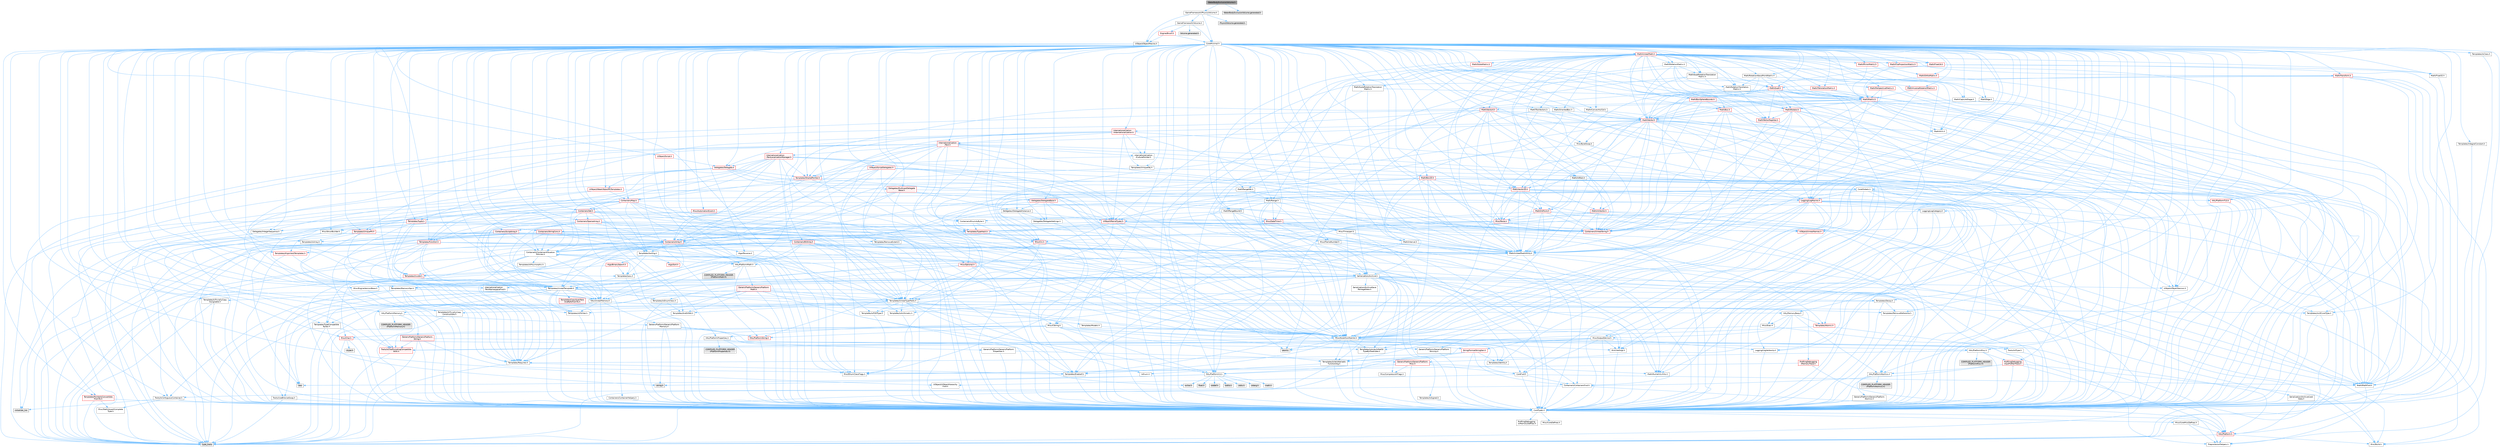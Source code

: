 digraph "WaterBodyExclusionVolume.h"
{
 // INTERACTIVE_SVG=YES
 // LATEX_PDF_SIZE
  bgcolor="transparent";
  edge [fontname=Helvetica,fontsize=10,labelfontname=Helvetica,labelfontsize=10];
  node [fontname=Helvetica,fontsize=10,shape=box,height=0.2,width=0.4];
  Node1 [id="Node000001",label="WaterBodyExclusionVolume.h",height=0.2,width=0.4,color="gray40", fillcolor="grey60", style="filled", fontcolor="black",tooltip=" "];
  Node1 -> Node2 [id="edge1_Node000001_Node000002",color="steelblue1",style="solid",tooltip=" "];
  Node2 [id="Node000002",label="GameFramework/PhysicsVolume.h",height=0.2,width=0.4,color="grey40", fillcolor="white", style="filled",URL="$dd/d84/PhysicsVolume_8h.html",tooltip=" "];
  Node2 -> Node3 [id="edge2_Node000002_Node000003",color="steelblue1",style="solid",tooltip=" "];
  Node3 [id="Node000003",label="CoreMinimal.h",height=0.2,width=0.4,color="grey40", fillcolor="white", style="filled",URL="$d7/d67/CoreMinimal_8h.html",tooltip=" "];
  Node3 -> Node4 [id="edge3_Node000003_Node000004",color="steelblue1",style="solid",tooltip=" "];
  Node4 [id="Node000004",label="CoreTypes.h",height=0.2,width=0.4,color="grey40", fillcolor="white", style="filled",URL="$dc/dec/CoreTypes_8h.html",tooltip=" "];
  Node4 -> Node5 [id="edge4_Node000004_Node000005",color="steelblue1",style="solid",tooltip=" "];
  Node5 [id="Node000005",label="HAL/Platform.h",height=0.2,width=0.4,color="red", fillcolor="#FFF0F0", style="filled",URL="$d9/dd0/Platform_8h.html",tooltip=" "];
  Node5 -> Node6 [id="edge5_Node000005_Node000006",color="steelblue1",style="solid",tooltip=" "];
  Node6 [id="Node000006",label="Misc/Build.h",height=0.2,width=0.4,color="grey40", fillcolor="white", style="filled",URL="$d3/dbb/Build_8h.html",tooltip=" "];
  Node5 -> Node8 [id="edge6_Node000005_Node000008",color="steelblue1",style="solid",tooltip=" "];
  Node8 [id="Node000008",label="type_traits",height=0.2,width=0.4,color="grey60", fillcolor="#E0E0E0", style="filled",tooltip=" "];
  Node5 -> Node9 [id="edge7_Node000005_Node000009",color="steelblue1",style="solid",tooltip=" "];
  Node9 [id="Node000009",label="PreprocessorHelpers.h",height=0.2,width=0.4,color="grey40", fillcolor="white", style="filled",URL="$db/ddb/PreprocessorHelpers_8h.html",tooltip=" "];
  Node4 -> Node15 [id="edge8_Node000004_Node000015",color="steelblue1",style="solid",tooltip=" "];
  Node15 [id="Node000015",label="ProfilingDebugging\l/UMemoryDefines.h",height=0.2,width=0.4,color="grey40", fillcolor="white", style="filled",URL="$d2/da2/UMemoryDefines_8h.html",tooltip=" "];
  Node4 -> Node16 [id="edge9_Node000004_Node000016",color="steelblue1",style="solid",tooltip=" "];
  Node16 [id="Node000016",label="Misc/CoreMiscDefines.h",height=0.2,width=0.4,color="grey40", fillcolor="white", style="filled",URL="$da/d38/CoreMiscDefines_8h.html",tooltip=" "];
  Node16 -> Node5 [id="edge10_Node000016_Node000005",color="steelblue1",style="solid",tooltip=" "];
  Node16 -> Node9 [id="edge11_Node000016_Node000009",color="steelblue1",style="solid",tooltip=" "];
  Node4 -> Node17 [id="edge12_Node000004_Node000017",color="steelblue1",style="solid",tooltip=" "];
  Node17 [id="Node000017",label="Misc/CoreDefines.h",height=0.2,width=0.4,color="grey40", fillcolor="white", style="filled",URL="$d3/dd2/CoreDefines_8h.html",tooltip=" "];
  Node3 -> Node18 [id="edge13_Node000003_Node000018",color="steelblue1",style="solid",tooltip=" "];
  Node18 [id="Node000018",label="CoreFwd.h",height=0.2,width=0.4,color="grey40", fillcolor="white", style="filled",URL="$d1/d1e/CoreFwd_8h.html",tooltip=" "];
  Node18 -> Node4 [id="edge14_Node000018_Node000004",color="steelblue1",style="solid",tooltip=" "];
  Node18 -> Node19 [id="edge15_Node000018_Node000019",color="steelblue1",style="solid",tooltip=" "];
  Node19 [id="Node000019",label="Containers/ContainersFwd.h",height=0.2,width=0.4,color="grey40", fillcolor="white", style="filled",URL="$d4/d0a/ContainersFwd_8h.html",tooltip=" "];
  Node19 -> Node5 [id="edge16_Node000019_Node000005",color="steelblue1",style="solid",tooltip=" "];
  Node19 -> Node4 [id="edge17_Node000019_Node000004",color="steelblue1",style="solid",tooltip=" "];
  Node19 -> Node20 [id="edge18_Node000019_Node000020",color="steelblue1",style="solid",tooltip=" "];
  Node20 [id="Node000020",label="Traits/IsContiguousContainer.h",height=0.2,width=0.4,color="grey40", fillcolor="white", style="filled",URL="$d5/d3c/IsContiguousContainer_8h.html",tooltip=" "];
  Node20 -> Node4 [id="edge19_Node000020_Node000004",color="steelblue1",style="solid",tooltip=" "];
  Node20 -> Node21 [id="edge20_Node000020_Node000021",color="steelblue1",style="solid",tooltip=" "];
  Node21 [id="Node000021",label="Misc/StaticAssertComplete\lType.h",height=0.2,width=0.4,color="grey40", fillcolor="white", style="filled",URL="$d5/d4e/StaticAssertCompleteType_8h.html",tooltip=" "];
  Node20 -> Node22 [id="edge21_Node000020_Node000022",color="steelblue1",style="solid",tooltip=" "];
  Node22 [id="Node000022",label="initializer_list",height=0.2,width=0.4,color="grey60", fillcolor="#E0E0E0", style="filled",tooltip=" "];
  Node18 -> Node23 [id="edge22_Node000018_Node000023",color="steelblue1",style="solid",tooltip=" "];
  Node23 [id="Node000023",label="Math/MathFwd.h",height=0.2,width=0.4,color="grey40", fillcolor="white", style="filled",URL="$d2/d10/MathFwd_8h.html",tooltip=" "];
  Node23 -> Node5 [id="edge23_Node000023_Node000005",color="steelblue1",style="solid",tooltip=" "];
  Node18 -> Node24 [id="edge24_Node000018_Node000024",color="steelblue1",style="solid",tooltip=" "];
  Node24 [id="Node000024",label="UObject/UObjectHierarchy\lFwd.h",height=0.2,width=0.4,color="grey40", fillcolor="white", style="filled",URL="$d3/d13/UObjectHierarchyFwd_8h.html",tooltip=" "];
  Node3 -> Node24 [id="edge25_Node000003_Node000024",color="steelblue1",style="solid",tooltip=" "];
  Node3 -> Node19 [id="edge26_Node000003_Node000019",color="steelblue1",style="solid",tooltip=" "];
  Node3 -> Node25 [id="edge27_Node000003_Node000025",color="steelblue1",style="solid",tooltip=" "];
  Node25 [id="Node000025",label="Misc/VarArgs.h",height=0.2,width=0.4,color="grey40", fillcolor="white", style="filled",URL="$d5/d6f/VarArgs_8h.html",tooltip=" "];
  Node25 -> Node4 [id="edge28_Node000025_Node000004",color="steelblue1",style="solid",tooltip=" "];
  Node3 -> Node26 [id="edge29_Node000003_Node000026",color="steelblue1",style="solid",tooltip=" "];
  Node26 [id="Node000026",label="Logging/LogVerbosity.h",height=0.2,width=0.4,color="grey40", fillcolor="white", style="filled",URL="$d2/d8f/LogVerbosity_8h.html",tooltip=" "];
  Node26 -> Node4 [id="edge30_Node000026_Node000004",color="steelblue1",style="solid",tooltip=" "];
  Node3 -> Node27 [id="edge31_Node000003_Node000027",color="steelblue1",style="solid",tooltip=" "];
  Node27 [id="Node000027",label="Misc/OutputDevice.h",height=0.2,width=0.4,color="grey40", fillcolor="white", style="filled",URL="$d7/d32/OutputDevice_8h.html",tooltip=" "];
  Node27 -> Node18 [id="edge32_Node000027_Node000018",color="steelblue1",style="solid",tooltip=" "];
  Node27 -> Node4 [id="edge33_Node000027_Node000004",color="steelblue1",style="solid",tooltip=" "];
  Node27 -> Node26 [id="edge34_Node000027_Node000026",color="steelblue1",style="solid",tooltip=" "];
  Node27 -> Node25 [id="edge35_Node000027_Node000025",color="steelblue1",style="solid",tooltip=" "];
  Node27 -> Node28 [id="edge36_Node000027_Node000028",color="steelblue1",style="solid",tooltip=" "];
  Node28 [id="Node000028",label="Templates/IsArrayOrRefOf\lTypeByPredicate.h",height=0.2,width=0.4,color="grey40", fillcolor="white", style="filled",URL="$d6/da1/IsArrayOrRefOfTypeByPredicate_8h.html",tooltip=" "];
  Node28 -> Node4 [id="edge37_Node000028_Node000004",color="steelblue1",style="solid",tooltip=" "];
  Node27 -> Node29 [id="edge38_Node000027_Node000029",color="steelblue1",style="solid",tooltip=" "];
  Node29 [id="Node000029",label="Templates/IsValidVariadic\lFunctionArg.h",height=0.2,width=0.4,color="grey40", fillcolor="white", style="filled",URL="$d0/dc8/IsValidVariadicFunctionArg_8h.html",tooltip=" "];
  Node29 -> Node4 [id="edge39_Node000029_Node000004",color="steelblue1",style="solid",tooltip=" "];
  Node29 -> Node30 [id="edge40_Node000029_Node000030",color="steelblue1",style="solid",tooltip=" "];
  Node30 [id="Node000030",label="IsEnum.h",height=0.2,width=0.4,color="grey40", fillcolor="white", style="filled",URL="$d4/de5/IsEnum_8h.html",tooltip=" "];
  Node29 -> Node8 [id="edge41_Node000029_Node000008",color="steelblue1",style="solid",tooltip=" "];
  Node27 -> Node31 [id="edge42_Node000027_Node000031",color="steelblue1",style="solid",tooltip=" "];
  Node31 [id="Node000031",label="Traits/IsCharEncodingCompatible\lWith.h",height=0.2,width=0.4,color="red", fillcolor="#FFF0F0", style="filled",URL="$df/dd1/IsCharEncodingCompatibleWith_8h.html",tooltip=" "];
  Node31 -> Node8 [id="edge43_Node000031_Node000008",color="steelblue1",style="solid",tooltip=" "];
  Node3 -> Node33 [id="edge44_Node000003_Node000033",color="steelblue1",style="solid",tooltip=" "];
  Node33 [id="Node000033",label="HAL/PlatformCrt.h",height=0.2,width=0.4,color="grey40", fillcolor="white", style="filled",URL="$d8/d75/PlatformCrt_8h.html",tooltip=" "];
  Node33 -> Node34 [id="edge45_Node000033_Node000034",color="steelblue1",style="solid",tooltip=" "];
  Node34 [id="Node000034",label="new",height=0.2,width=0.4,color="grey60", fillcolor="#E0E0E0", style="filled",tooltip=" "];
  Node33 -> Node35 [id="edge46_Node000033_Node000035",color="steelblue1",style="solid",tooltip=" "];
  Node35 [id="Node000035",label="wchar.h",height=0.2,width=0.4,color="grey60", fillcolor="#E0E0E0", style="filled",tooltip=" "];
  Node33 -> Node36 [id="edge47_Node000033_Node000036",color="steelblue1",style="solid",tooltip=" "];
  Node36 [id="Node000036",label="stddef.h",height=0.2,width=0.4,color="grey60", fillcolor="#E0E0E0", style="filled",tooltip=" "];
  Node33 -> Node37 [id="edge48_Node000033_Node000037",color="steelblue1",style="solid",tooltip=" "];
  Node37 [id="Node000037",label="stdlib.h",height=0.2,width=0.4,color="grey60", fillcolor="#E0E0E0", style="filled",tooltip=" "];
  Node33 -> Node38 [id="edge49_Node000033_Node000038",color="steelblue1",style="solid",tooltip=" "];
  Node38 [id="Node000038",label="stdio.h",height=0.2,width=0.4,color="grey60", fillcolor="#E0E0E0", style="filled",tooltip=" "];
  Node33 -> Node39 [id="edge50_Node000033_Node000039",color="steelblue1",style="solid",tooltip=" "];
  Node39 [id="Node000039",label="stdarg.h",height=0.2,width=0.4,color="grey60", fillcolor="#E0E0E0", style="filled",tooltip=" "];
  Node33 -> Node40 [id="edge51_Node000033_Node000040",color="steelblue1",style="solid",tooltip=" "];
  Node40 [id="Node000040",label="math.h",height=0.2,width=0.4,color="grey60", fillcolor="#E0E0E0", style="filled",tooltip=" "];
  Node33 -> Node41 [id="edge52_Node000033_Node000041",color="steelblue1",style="solid",tooltip=" "];
  Node41 [id="Node000041",label="float.h",height=0.2,width=0.4,color="grey60", fillcolor="#E0E0E0", style="filled",tooltip=" "];
  Node33 -> Node42 [id="edge53_Node000033_Node000042",color="steelblue1",style="solid",tooltip=" "];
  Node42 [id="Node000042",label="string.h",height=0.2,width=0.4,color="grey60", fillcolor="#E0E0E0", style="filled",tooltip=" "];
  Node3 -> Node43 [id="edge54_Node000003_Node000043",color="steelblue1",style="solid",tooltip=" "];
  Node43 [id="Node000043",label="HAL/PlatformMisc.h",height=0.2,width=0.4,color="grey40", fillcolor="white", style="filled",URL="$d0/df5/PlatformMisc_8h.html",tooltip=" "];
  Node43 -> Node4 [id="edge55_Node000043_Node000004",color="steelblue1",style="solid",tooltip=" "];
  Node43 -> Node44 [id="edge56_Node000043_Node000044",color="steelblue1",style="solid",tooltip=" "];
  Node44 [id="Node000044",label="GenericPlatform/GenericPlatform\lMisc.h",height=0.2,width=0.4,color="red", fillcolor="#FFF0F0", style="filled",URL="$db/d9a/GenericPlatformMisc_8h.html",tooltip=" "];
  Node44 -> Node18 [id="edge57_Node000044_Node000018",color="steelblue1",style="solid",tooltip=" "];
  Node44 -> Node4 [id="edge58_Node000044_Node000004",color="steelblue1",style="solid",tooltip=" "];
  Node44 -> Node33 [id="edge59_Node000044_Node000033",color="steelblue1",style="solid",tooltip=" "];
  Node44 -> Node48 [id="edge60_Node000044_Node000048",color="steelblue1",style="solid",tooltip=" "];
  Node48 [id="Node000048",label="Math/NumericLimits.h",height=0.2,width=0.4,color="grey40", fillcolor="white", style="filled",URL="$df/d1b/NumericLimits_8h.html",tooltip=" "];
  Node48 -> Node4 [id="edge61_Node000048_Node000004",color="steelblue1",style="solid",tooltip=" "];
  Node44 -> Node49 [id="edge62_Node000044_Node000049",color="steelblue1",style="solid",tooltip=" "];
  Node49 [id="Node000049",label="Misc/CompressionFlags.h",height=0.2,width=0.4,color="grey40", fillcolor="white", style="filled",URL="$d9/d76/CompressionFlags_8h.html",tooltip=" "];
  Node44 -> Node50 [id="edge63_Node000044_Node000050",color="steelblue1",style="solid",tooltip=" "];
  Node50 [id="Node000050",label="Misc/EnumClassFlags.h",height=0.2,width=0.4,color="grey40", fillcolor="white", style="filled",URL="$d8/de7/EnumClassFlags_8h.html",tooltip=" "];
  Node43 -> Node53 [id="edge64_Node000043_Node000053",color="steelblue1",style="solid",tooltip=" "];
  Node53 [id="Node000053",label="COMPILED_PLATFORM_HEADER\l(PlatformMisc.h)",height=0.2,width=0.4,color="grey60", fillcolor="#E0E0E0", style="filled",tooltip=" "];
  Node43 -> Node54 [id="edge65_Node000043_Node000054",color="steelblue1",style="solid",tooltip=" "];
  Node54 [id="Node000054",label="ProfilingDebugging\l/CpuProfilerTrace.h",height=0.2,width=0.4,color="red", fillcolor="#FFF0F0", style="filled",URL="$da/dcb/CpuProfilerTrace_8h.html",tooltip=" "];
  Node54 -> Node4 [id="edge66_Node000054_Node000004",color="steelblue1",style="solid",tooltip=" "];
  Node54 -> Node19 [id="edge67_Node000054_Node000019",color="steelblue1",style="solid",tooltip=" "];
  Node54 -> Node55 [id="edge68_Node000054_Node000055",color="steelblue1",style="solid",tooltip=" "];
  Node55 [id="Node000055",label="HAL/PlatformAtomics.h",height=0.2,width=0.4,color="grey40", fillcolor="white", style="filled",URL="$d3/d36/PlatformAtomics_8h.html",tooltip=" "];
  Node55 -> Node4 [id="edge69_Node000055_Node000004",color="steelblue1",style="solid",tooltip=" "];
  Node55 -> Node56 [id="edge70_Node000055_Node000056",color="steelblue1",style="solid",tooltip=" "];
  Node56 [id="Node000056",label="GenericPlatform/GenericPlatform\lAtomics.h",height=0.2,width=0.4,color="grey40", fillcolor="white", style="filled",URL="$da/d72/GenericPlatformAtomics_8h.html",tooltip=" "];
  Node56 -> Node4 [id="edge71_Node000056_Node000004",color="steelblue1",style="solid",tooltip=" "];
  Node55 -> Node57 [id="edge72_Node000055_Node000057",color="steelblue1",style="solid",tooltip=" "];
  Node57 [id="Node000057",label="COMPILED_PLATFORM_HEADER\l(PlatformAtomics.h)",height=0.2,width=0.4,color="grey60", fillcolor="#E0E0E0", style="filled",tooltip=" "];
  Node54 -> Node9 [id="edge73_Node000054_Node000009",color="steelblue1",style="solid",tooltip=" "];
  Node54 -> Node6 [id="edge74_Node000054_Node000006",color="steelblue1",style="solid",tooltip=" "];
  Node3 -> Node62 [id="edge75_Node000003_Node000062",color="steelblue1",style="solid",tooltip=" "];
  Node62 [id="Node000062",label="Misc/AssertionMacros.h",height=0.2,width=0.4,color="grey40", fillcolor="white", style="filled",URL="$d0/dfa/AssertionMacros_8h.html",tooltip=" "];
  Node62 -> Node4 [id="edge76_Node000062_Node000004",color="steelblue1",style="solid",tooltip=" "];
  Node62 -> Node5 [id="edge77_Node000062_Node000005",color="steelblue1",style="solid",tooltip=" "];
  Node62 -> Node43 [id="edge78_Node000062_Node000043",color="steelblue1",style="solid",tooltip=" "];
  Node62 -> Node9 [id="edge79_Node000062_Node000009",color="steelblue1",style="solid",tooltip=" "];
  Node62 -> Node63 [id="edge80_Node000062_Node000063",color="steelblue1",style="solid",tooltip=" "];
  Node63 [id="Node000063",label="Templates/EnableIf.h",height=0.2,width=0.4,color="grey40", fillcolor="white", style="filled",URL="$d7/d60/EnableIf_8h.html",tooltip=" "];
  Node63 -> Node4 [id="edge81_Node000063_Node000004",color="steelblue1",style="solid",tooltip=" "];
  Node62 -> Node28 [id="edge82_Node000062_Node000028",color="steelblue1",style="solid",tooltip=" "];
  Node62 -> Node29 [id="edge83_Node000062_Node000029",color="steelblue1",style="solid",tooltip=" "];
  Node62 -> Node31 [id="edge84_Node000062_Node000031",color="steelblue1",style="solid",tooltip=" "];
  Node62 -> Node25 [id="edge85_Node000062_Node000025",color="steelblue1",style="solid",tooltip=" "];
  Node62 -> Node64 [id="edge86_Node000062_Node000064",color="steelblue1",style="solid",tooltip=" "];
  Node64 [id="Node000064",label="String/FormatStringSan.h",height=0.2,width=0.4,color="red", fillcolor="#FFF0F0", style="filled",URL="$d3/d8b/FormatStringSan_8h.html",tooltip=" "];
  Node64 -> Node8 [id="edge87_Node000064_Node000008",color="steelblue1",style="solid",tooltip=" "];
  Node64 -> Node4 [id="edge88_Node000064_Node000004",color="steelblue1",style="solid",tooltip=" "];
  Node64 -> Node65 [id="edge89_Node000064_Node000065",color="steelblue1",style="solid",tooltip=" "];
  Node65 [id="Node000065",label="Templates/Requires.h",height=0.2,width=0.4,color="grey40", fillcolor="white", style="filled",URL="$dc/d96/Requires_8h.html",tooltip=" "];
  Node65 -> Node63 [id="edge90_Node000065_Node000063",color="steelblue1",style="solid",tooltip=" "];
  Node65 -> Node8 [id="edge91_Node000065_Node000008",color="steelblue1",style="solid",tooltip=" "];
  Node64 -> Node66 [id="edge92_Node000064_Node000066",color="steelblue1",style="solid",tooltip=" "];
  Node66 [id="Node000066",label="Templates/Identity.h",height=0.2,width=0.4,color="grey40", fillcolor="white", style="filled",URL="$d0/dd5/Identity_8h.html",tooltip=" "];
  Node64 -> Node29 [id="edge93_Node000064_Node000029",color="steelblue1",style="solid",tooltip=" "];
  Node64 -> Node19 [id="edge94_Node000064_Node000019",color="steelblue1",style="solid",tooltip=" "];
  Node62 -> Node70 [id="edge95_Node000062_Node000070",color="steelblue1",style="solid",tooltip=" "];
  Node70 [id="Node000070",label="atomic",height=0.2,width=0.4,color="grey60", fillcolor="#E0E0E0", style="filled",tooltip=" "];
  Node3 -> Node71 [id="edge96_Node000003_Node000071",color="steelblue1",style="solid",tooltip=" "];
  Node71 [id="Node000071",label="Templates/IsPointer.h",height=0.2,width=0.4,color="grey40", fillcolor="white", style="filled",URL="$d7/d05/IsPointer_8h.html",tooltip=" "];
  Node71 -> Node4 [id="edge97_Node000071_Node000004",color="steelblue1",style="solid",tooltip=" "];
  Node3 -> Node72 [id="edge98_Node000003_Node000072",color="steelblue1",style="solid",tooltip=" "];
  Node72 [id="Node000072",label="HAL/PlatformMemory.h",height=0.2,width=0.4,color="grey40", fillcolor="white", style="filled",URL="$de/d68/PlatformMemory_8h.html",tooltip=" "];
  Node72 -> Node4 [id="edge99_Node000072_Node000004",color="steelblue1",style="solid",tooltip=" "];
  Node72 -> Node73 [id="edge100_Node000072_Node000073",color="steelblue1",style="solid",tooltip=" "];
  Node73 [id="Node000073",label="GenericPlatform/GenericPlatform\lMemory.h",height=0.2,width=0.4,color="grey40", fillcolor="white", style="filled",URL="$dd/d22/GenericPlatformMemory_8h.html",tooltip=" "];
  Node73 -> Node18 [id="edge101_Node000073_Node000018",color="steelblue1",style="solid",tooltip=" "];
  Node73 -> Node4 [id="edge102_Node000073_Node000004",color="steelblue1",style="solid",tooltip=" "];
  Node73 -> Node74 [id="edge103_Node000073_Node000074",color="steelblue1",style="solid",tooltip=" "];
  Node74 [id="Node000074",label="HAL/PlatformString.h",height=0.2,width=0.4,color="red", fillcolor="#FFF0F0", style="filled",URL="$db/db5/PlatformString_8h.html",tooltip=" "];
  Node74 -> Node4 [id="edge104_Node000074_Node000004",color="steelblue1",style="solid",tooltip=" "];
  Node73 -> Node42 [id="edge105_Node000073_Node000042",color="steelblue1",style="solid",tooltip=" "];
  Node73 -> Node35 [id="edge106_Node000073_Node000035",color="steelblue1",style="solid",tooltip=" "];
  Node72 -> Node76 [id="edge107_Node000072_Node000076",color="steelblue1",style="solid",tooltip=" "];
  Node76 [id="Node000076",label="COMPILED_PLATFORM_HEADER\l(PlatformMemory.h)",height=0.2,width=0.4,color="grey60", fillcolor="#E0E0E0", style="filled",tooltip=" "];
  Node3 -> Node55 [id="edge108_Node000003_Node000055",color="steelblue1",style="solid",tooltip=" "];
  Node3 -> Node77 [id="edge109_Node000003_Node000077",color="steelblue1",style="solid",tooltip=" "];
  Node77 [id="Node000077",label="Misc/Exec.h",height=0.2,width=0.4,color="grey40", fillcolor="white", style="filled",URL="$de/ddb/Exec_8h.html",tooltip=" "];
  Node77 -> Node4 [id="edge110_Node000077_Node000004",color="steelblue1",style="solid",tooltip=" "];
  Node77 -> Node62 [id="edge111_Node000077_Node000062",color="steelblue1",style="solid",tooltip=" "];
  Node3 -> Node78 [id="edge112_Node000003_Node000078",color="steelblue1",style="solid",tooltip=" "];
  Node78 [id="Node000078",label="HAL/MemoryBase.h",height=0.2,width=0.4,color="grey40", fillcolor="white", style="filled",URL="$d6/d9f/MemoryBase_8h.html",tooltip=" "];
  Node78 -> Node4 [id="edge113_Node000078_Node000004",color="steelblue1",style="solid",tooltip=" "];
  Node78 -> Node55 [id="edge114_Node000078_Node000055",color="steelblue1",style="solid",tooltip=" "];
  Node78 -> Node33 [id="edge115_Node000078_Node000033",color="steelblue1",style="solid",tooltip=" "];
  Node78 -> Node77 [id="edge116_Node000078_Node000077",color="steelblue1",style="solid",tooltip=" "];
  Node78 -> Node27 [id="edge117_Node000078_Node000027",color="steelblue1",style="solid",tooltip=" "];
  Node78 -> Node79 [id="edge118_Node000078_Node000079",color="steelblue1",style="solid",tooltip=" "];
  Node79 [id="Node000079",label="Templates/Atomic.h",height=0.2,width=0.4,color="red", fillcolor="#FFF0F0", style="filled",URL="$d3/d91/Atomic_8h.html",tooltip=" "];
  Node79 -> Node87 [id="edge119_Node000079_Node000087",color="steelblue1",style="solid",tooltip=" "];
  Node87 [id="Node000087",label="Traits/IntType.h",height=0.2,width=0.4,color="grey40", fillcolor="white", style="filled",URL="$d7/deb/IntType_8h.html",tooltip=" "];
  Node87 -> Node5 [id="edge120_Node000087_Node000005",color="steelblue1",style="solid",tooltip=" "];
  Node79 -> Node70 [id="edge121_Node000079_Node000070",color="steelblue1",style="solid",tooltip=" "];
  Node3 -> Node88 [id="edge122_Node000003_Node000088",color="steelblue1",style="solid",tooltip=" "];
  Node88 [id="Node000088",label="HAL/UnrealMemory.h",height=0.2,width=0.4,color="grey40", fillcolor="white", style="filled",URL="$d9/d96/UnrealMemory_8h.html",tooltip=" "];
  Node88 -> Node4 [id="edge123_Node000088_Node000004",color="steelblue1",style="solid",tooltip=" "];
  Node88 -> Node73 [id="edge124_Node000088_Node000073",color="steelblue1",style="solid",tooltip=" "];
  Node88 -> Node78 [id="edge125_Node000088_Node000078",color="steelblue1",style="solid",tooltip=" "];
  Node88 -> Node72 [id="edge126_Node000088_Node000072",color="steelblue1",style="solid",tooltip=" "];
  Node88 -> Node89 [id="edge127_Node000088_Node000089",color="steelblue1",style="solid",tooltip=" "];
  Node89 [id="Node000089",label="ProfilingDebugging\l/MemoryTrace.h",height=0.2,width=0.4,color="red", fillcolor="#FFF0F0", style="filled",URL="$da/dd7/MemoryTrace_8h.html",tooltip=" "];
  Node89 -> Node5 [id="edge128_Node000089_Node000005",color="steelblue1",style="solid",tooltip=" "];
  Node89 -> Node50 [id="edge129_Node000089_Node000050",color="steelblue1",style="solid",tooltip=" "];
  Node88 -> Node71 [id="edge130_Node000088_Node000071",color="steelblue1",style="solid",tooltip=" "];
  Node3 -> Node90 [id="edge131_Node000003_Node000090",color="steelblue1",style="solid",tooltip=" "];
  Node90 [id="Node000090",label="Templates/IsArithmetic.h",height=0.2,width=0.4,color="grey40", fillcolor="white", style="filled",URL="$d2/d5d/IsArithmetic_8h.html",tooltip=" "];
  Node90 -> Node4 [id="edge132_Node000090_Node000004",color="steelblue1",style="solid",tooltip=" "];
  Node3 -> Node84 [id="edge133_Node000003_Node000084",color="steelblue1",style="solid",tooltip=" "];
  Node84 [id="Node000084",label="Templates/AndOrNot.h",height=0.2,width=0.4,color="grey40", fillcolor="white", style="filled",URL="$db/d0a/AndOrNot_8h.html",tooltip=" "];
  Node84 -> Node4 [id="edge134_Node000084_Node000004",color="steelblue1",style="solid",tooltip=" "];
  Node3 -> Node91 [id="edge135_Node000003_Node000091",color="steelblue1",style="solid",tooltip=" "];
  Node91 [id="Node000091",label="Templates/IsPODType.h",height=0.2,width=0.4,color="grey40", fillcolor="white", style="filled",URL="$d7/db1/IsPODType_8h.html",tooltip=" "];
  Node91 -> Node4 [id="edge136_Node000091_Node000004",color="steelblue1",style="solid",tooltip=" "];
  Node3 -> Node92 [id="edge137_Node000003_Node000092",color="steelblue1",style="solid",tooltip=" "];
  Node92 [id="Node000092",label="Templates/IsUECoreType.h",height=0.2,width=0.4,color="grey40", fillcolor="white", style="filled",URL="$d1/db8/IsUECoreType_8h.html",tooltip=" "];
  Node92 -> Node4 [id="edge138_Node000092_Node000004",color="steelblue1",style="solid",tooltip=" "];
  Node92 -> Node8 [id="edge139_Node000092_Node000008",color="steelblue1",style="solid",tooltip=" "];
  Node3 -> Node85 [id="edge140_Node000003_Node000085",color="steelblue1",style="solid",tooltip=" "];
  Node85 [id="Node000085",label="Templates/IsTriviallyCopy\lConstructible.h",height=0.2,width=0.4,color="grey40", fillcolor="white", style="filled",URL="$d3/d78/IsTriviallyCopyConstructible_8h.html",tooltip=" "];
  Node85 -> Node4 [id="edge141_Node000085_Node000004",color="steelblue1",style="solid",tooltip=" "];
  Node85 -> Node8 [id="edge142_Node000085_Node000008",color="steelblue1",style="solid",tooltip=" "];
  Node3 -> Node93 [id="edge143_Node000003_Node000093",color="steelblue1",style="solid",tooltip=" "];
  Node93 [id="Node000093",label="Templates/UnrealTypeTraits.h",height=0.2,width=0.4,color="grey40", fillcolor="white", style="filled",URL="$d2/d2d/UnrealTypeTraits_8h.html",tooltip=" "];
  Node93 -> Node4 [id="edge144_Node000093_Node000004",color="steelblue1",style="solid",tooltip=" "];
  Node93 -> Node71 [id="edge145_Node000093_Node000071",color="steelblue1",style="solid",tooltip=" "];
  Node93 -> Node62 [id="edge146_Node000093_Node000062",color="steelblue1",style="solid",tooltip=" "];
  Node93 -> Node84 [id="edge147_Node000093_Node000084",color="steelblue1",style="solid",tooltip=" "];
  Node93 -> Node63 [id="edge148_Node000093_Node000063",color="steelblue1",style="solid",tooltip=" "];
  Node93 -> Node90 [id="edge149_Node000093_Node000090",color="steelblue1",style="solid",tooltip=" "];
  Node93 -> Node30 [id="edge150_Node000093_Node000030",color="steelblue1",style="solid",tooltip=" "];
  Node93 -> Node94 [id="edge151_Node000093_Node000094",color="steelblue1",style="solid",tooltip=" "];
  Node94 [id="Node000094",label="Templates/Models.h",height=0.2,width=0.4,color="grey40", fillcolor="white", style="filled",URL="$d3/d0c/Models_8h.html",tooltip=" "];
  Node94 -> Node66 [id="edge152_Node000094_Node000066",color="steelblue1",style="solid",tooltip=" "];
  Node93 -> Node91 [id="edge153_Node000093_Node000091",color="steelblue1",style="solid",tooltip=" "];
  Node93 -> Node92 [id="edge154_Node000093_Node000092",color="steelblue1",style="solid",tooltip=" "];
  Node93 -> Node85 [id="edge155_Node000093_Node000085",color="steelblue1",style="solid",tooltip=" "];
  Node3 -> Node63 [id="edge156_Node000003_Node000063",color="steelblue1",style="solid",tooltip=" "];
  Node3 -> Node95 [id="edge157_Node000003_Node000095",color="steelblue1",style="solid",tooltip=" "];
  Node95 [id="Node000095",label="Templates/RemoveReference.h",height=0.2,width=0.4,color="grey40", fillcolor="white", style="filled",URL="$da/dbe/RemoveReference_8h.html",tooltip=" "];
  Node95 -> Node4 [id="edge158_Node000095_Node000004",color="steelblue1",style="solid",tooltip=" "];
  Node3 -> Node96 [id="edge159_Node000003_Node000096",color="steelblue1",style="solid",tooltip=" "];
  Node96 [id="Node000096",label="Templates/IntegralConstant.h",height=0.2,width=0.4,color="grey40", fillcolor="white", style="filled",URL="$db/d1b/IntegralConstant_8h.html",tooltip=" "];
  Node96 -> Node4 [id="edge160_Node000096_Node000004",color="steelblue1",style="solid",tooltip=" "];
  Node3 -> Node97 [id="edge161_Node000003_Node000097",color="steelblue1",style="solid",tooltip=" "];
  Node97 [id="Node000097",label="Templates/IsClass.h",height=0.2,width=0.4,color="grey40", fillcolor="white", style="filled",URL="$db/dcb/IsClass_8h.html",tooltip=" "];
  Node97 -> Node4 [id="edge162_Node000097_Node000004",color="steelblue1",style="solid",tooltip=" "];
  Node3 -> Node98 [id="edge163_Node000003_Node000098",color="steelblue1",style="solid",tooltip=" "];
  Node98 [id="Node000098",label="Templates/TypeCompatible\lBytes.h",height=0.2,width=0.4,color="grey40", fillcolor="white", style="filled",URL="$df/d0a/TypeCompatibleBytes_8h.html",tooltip=" "];
  Node98 -> Node4 [id="edge164_Node000098_Node000004",color="steelblue1",style="solid",tooltip=" "];
  Node98 -> Node42 [id="edge165_Node000098_Node000042",color="steelblue1",style="solid",tooltip=" "];
  Node98 -> Node34 [id="edge166_Node000098_Node000034",color="steelblue1",style="solid",tooltip=" "];
  Node98 -> Node8 [id="edge167_Node000098_Node000008",color="steelblue1",style="solid",tooltip=" "];
  Node3 -> Node20 [id="edge168_Node000003_Node000020",color="steelblue1",style="solid",tooltip=" "];
  Node3 -> Node99 [id="edge169_Node000003_Node000099",color="steelblue1",style="solid",tooltip=" "];
  Node99 [id="Node000099",label="Templates/UnrealTemplate.h",height=0.2,width=0.4,color="grey40", fillcolor="white", style="filled",URL="$d4/d24/UnrealTemplate_8h.html",tooltip=" "];
  Node99 -> Node4 [id="edge170_Node000099_Node000004",color="steelblue1",style="solid",tooltip=" "];
  Node99 -> Node71 [id="edge171_Node000099_Node000071",color="steelblue1",style="solid",tooltip=" "];
  Node99 -> Node88 [id="edge172_Node000099_Node000088",color="steelblue1",style="solid",tooltip=" "];
  Node99 -> Node100 [id="edge173_Node000099_Node000100",color="steelblue1",style="solid",tooltip=" "];
  Node100 [id="Node000100",label="Templates/CopyQualifiers\lAndRefsFromTo.h",height=0.2,width=0.4,color="red", fillcolor="#FFF0F0", style="filled",URL="$d3/db3/CopyQualifiersAndRefsFromTo_8h.html",tooltip=" "];
  Node99 -> Node93 [id="edge174_Node000099_Node000093",color="steelblue1",style="solid",tooltip=" "];
  Node99 -> Node95 [id="edge175_Node000099_Node000095",color="steelblue1",style="solid",tooltip=" "];
  Node99 -> Node65 [id="edge176_Node000099_Node000065",color="steelblue1",style="solid",tooltip=" "];
  Node99 -> Node98 [id="edge177_Node000099_Node000098",color="steelblue1",style="solid",tooltip=" "];
  Node99 -> Node66 [id="edge178_Node000099_Node000066",color="steelblue1",style="solid",tooltip=" "];
  Node99 -> Node20 [id="edge179_Node000099_Node000020",color="steelblue1",style="solid",tooltip=" "];
  Node99 -> Node102 [id="edge180_Node000099_Node000102",color="steelblue1",style="solid",tooltip=" "];
  Node102 [id="Node000102",label="Traits/UseBitwiseSwap.h",height=0.2,width=0.4,color="grey40", fillcolor="white", style="filled",URL="$db/df3/UseBitwiseSwap_8h.html",tooltip=" "];
  Node102 -> Node4 [id="edge181_Node000102_Node000004",color="steelblue1",style="solid",tooltip=" "];
  Node102 -> Node8 [id="edge182_Node000102_Node000008",color="steelblue1",style="solid",tooltip=" "];
  Node99 -> Node8 [id="edge183_Node000099_Node000008",color="steelblue1",style="solid",tooltip=" "];
  Node3 -> Node48 [id="edge184_Node000003_Node000048",color="steelblue1",style="solid",tooltip=" "];
  Node3 -> Node103 [id="edge185_Node000003_Node000103",color="steelblue1",style="solid",tooltip=" "];
  Node103 [id="Node000103",label="HAL/PlatformMath.h",height=0.2,width=0.4,color="grey40", fillcolor="white", style="filled",URL="$dc/d53/PlatformMath_8h.html",tooltip=" "];
  Node103 -> Node4 [id="edge186_Node000103_Node000004",color="steelblue1",style="solid",tooltip=" "];
  Node103 -> Node104 [id="edge187_Node000103_Node000104",color="steelblue1",style="solid",tooltip=" "];
  Node104 [id="Node000104",label="GenericPlatform/GenericPlatform\lMath.h",height=0.2,width=0.4,color="red", fillcolor="#FFF0F0", style="filled",URL="$d5/d79/GenericPlatformMath_8h.html",tooltip=" "];
  Node104 -> Node4 [id="edge188_Node000104_Node000004",color="steelblue1",style="solid",tooltip=" "];
  Node104 -> Node19 [id="edge189_Node000104_Node000019",color="steelblue1",style="solid",tooltip=" "];
  Node104 -> Node33 [id="edge190_Node000104_Node000033",color="steelblue1",style="solid",tooltip=" "];
  Node104 -> Node84 [id="edge191_Node000104_Node000084",color="steelblue1",style="solid",tooltip=" "];
  Node104 -> Node105 [id="edge192_Node000104_Node000105",color="steelblue1",style="solid",tooltip=" "];
  Node105 [id="Node000105",label="Templates/Decay.h",height=0.2,width=0.4,color="grey40", fillcolor="white", style="filled",URL="$dd/d0f/Decay_8h.html",tooltip=" "];
  Node105 -> Node4 [id="edge193_Node000105_Node000004",color="steelblue1",style="solid",tooltip=" "];
  Node105 -> Node95 [id="edge194_Node000105_Node000095",color="steelblue1",style="solid",tooltip=" "];
  Node105 -> Node8 [id="edge195_Node000105_Node000008",color="steelblue1",style="solid",tooltip=" "];
  Node104 -> Node93 [id="edge196_Node000104_Node000093",color="steelblue1",style="solid",tooltip=" "];
  Node104 -> Node65 [id="edge197_Node000104_Node000065",color="steelblue1",style="solid",tooltip=" "];
  Node104 -> Node98 [id="edge198_Node000104_Node000098",color="steelblue1",style="solid",tooltip=" "];
  Node104 -> Node8 [id="edge199_Node000104_Node000008",color="steelblue1",style="solid",tooltip=" "];
  Node103 -> Node110 [id="edge200_Node000103_Node000110",color="steelblue1",style="solid",tooltip=" "];
  Node110 [id="Node000110",label="COMPILED_PLATFORM_HEADER\l(PlatformMath.h)",height=0.2,width=0.4,color="grey60", fillcolor="#E0E0E0", style="filled",tooltip=" "];
  Node3 -> Node86 [id="edge201_Node000003_Node000086",color="steelblue1",style="solid",tooltip=" "];
  Node86 [id="Node000086",label="Templates/IsTriviallyCopy\lAssignable.h",height=0.2,width=0.4,color="grey40", fillcolor="white", style="filled",URL="$d2/df2/IsTriviallyCopyAssignable_8h.html",tooltip=" "];
  Node86 -> Node4 [id="edge202_Node000086_Node000004",color="steelblue1",style="solid",tooltip=" "];
  Node86 -> Node8 [id="edge203_Node000086_Node000008",color="steelblue1",style="solid",tooltip=" "];
  Node3 -> Node111 [id="edge204_Node000003_Node000111",color="steelblue1",style="solid",tooltip=" "];
  Node111 [id="Node000111",label="Templates/MemoryOps.h",height=0.2,width=0.4,color="grey40", fillcolor="white", style="filled",URL="$db/dea/MemoryOps_8h.html",tooltip=" "];
  Node111 -> Node4 [id="edge205_Node000111_Node000004",color="steelblue1",style="solid",tooltip=" "];
  Node111 -> Node88 [id="edge206_Node000111_Node000088",color="steelblue1",style="solid",tooltip=" "];
  Node111 -> Node86 [id="edge207_Node000111_Node000086",color="steelblue1",style="solid",tooltip=" "];
  Node111 -> Node85 [id="edge208_Node000111_Node000085",color="steelblue1",style="solid",tooltip=" "];
  Node111 -> Node65 [id="edge209_Node000111_Node000065",color="steelblue1",style="solid",tooltip=" "];
  Node111 -> Node93 [id="edge210_Node000111_Node000093",color="steelblue1",style="solid",tooltip=" "];
  Node111 -> Node102 [id="edge211_Node000111_Node000102",color="steelblue1",style="solid",tooltip=" "];
  Node111 -> Node34 [id="edge212_Node000111_Node000034",color="steelblue1",style="solid",tooltip=" "];
  Node111 -> Node8 [id="edge213_Node000111_Node000008",color="steelblue1",style="solid",tooltip=" "];
  Node3 -> Node112 [id="edge214_Node000003_Node000112",color="steelblue1",style="solid",tooltip=" "];
  Node112 [id="Node000112",label="Containers/ContainerAllocation\lPolicies.h",height=0.2,width=0.4,color="grey40", fillcolor="white", style="filled",URL="$d7/dff/ContainerAllocationPolicies_8h.html",tooltip=" "];
  Node112 -> Node4 [id="edge215_Node000112_Node000004",color="steelblue1",style="solid",tooltip=" "];
  Node112 -> Node113 [id="edge216_Node000112_Node000113",color="steelblue1",style="solid",tooltip=" "];
  Node113 [id="Node000113",label="Containers/ContainerHelpers.h",height=0.2,width=0.4,color="grey40", fillcolor="white", style="filled",URL="$d7/d33/ContainerHelpers_8h.html",tooltip=" "];
  Node113 -> Node4 [id="edge217_Node000113_Node000004",color="steelblue1",style="solid",tooltip=" "];
  Node112 -> Node112 [id="edge218_Node000112_Node000112",color="steelblue1",style="solid",tooltip=" "];
  Node112 -> Node103 [id="edge219_Node000112_Node000103",color="steelblue1",style="solid",tooltip=" "];
  Node112 -> Node88 [id="edge220_Node000112_Node000088",color="steelblue1",style="solid",tooltip=" "];
  Node112 -> Node48 [id="edge221_Node000112_Node000048",color="steelblue1",style="solid",tooltip=" "];
  Node112 -> Node62 [id="edge222_Node000112_Node000062",color="steelblue1",style="solid",tooltip=" "];
  Node112 -> Node114 [id="edge223_Node000112_Node000114",color="steelblue1",style="solid",tooltip=" "];
  Node114 [id="Node000114",label="Templates/IsPolymorphic.h",height=0.2,width=0.4,color="grey40", fillcolor="white", style="filled",URL="$dc/d20/IsPolymorphic_8h.html",tooltip=" "];
  Node112 -> Node111 [id="edge224_Node000112_Node000111",color="steelblue1",style="solid",tooltip=" "];
  Node112 -> Node98 [id="edge225_Node000112_Node000098",color="steelblue1",style="solid",tooltip=" "];
  Node112 -> Node8 [id="edge226_Node000112_Node000008",color="steelblue1",style="solid",tooltip=" "];
  Node3 -> Node115 [id="edge227_Node000003_Node000115",color="steelblue1",style="solid",tooltip=" "];
  Node115 [id="Node000115",label="Templates/IsEnumClass.h",height=0.2,width=0.4,color="grey40", fillcolor="white", style="filled",URL="$d7/d15/IsEnumClass_8h.html",tooltip=" "];
  Node115 -> Node4 [id="edge228_Node000115_Node000004",color="steelblue1",style="solid",tooltip=" "];
  Node115 -> Node84 [id="edge229_Node000115_Node000084",color="steelblue1",style="solid",tooltip=" "];
  Node3 -> Node116 [id="edge230_Node000003_Node000116",color="steelblue1",style="solid",tooltip=" "];
  Node116 [id="Node000116",label="HAL/PlatformProperties.h",height=0.2,width=0.4,color="grey40", fillcolor="white", style="filled",URL="$d9/db0/PlatformProperties_8h.html",tooltip=" "];
  Node116 -> Node4 [id="edge231_Node000116_Node000004",color="steelblue1",style="solid",tooltip=" "];
  Node116 -> Node117 [id="edge232_Node000116_Node000117",color="steelblue1",style="solid",tooltip=" "];
  Node117 [id="Node000117",label="GenericPlatform/GenericPlatform\lProperties.h",height=0.2,width=0.4,color="grey40", fillcolor="white", style="filled",URL="$d2/dcd/GenericPlatformProperties_8h.html",tooltip=" "];
  Node117 -> Node4 [id="edge233_Node000117_Node000004",color="steelblue1",style="solid",tooltip=" "];
  Node117 -> Node44 [id="edge234_Node000117_Node000044",color="steelblue1",style="solid",tooltip=" "];
  Node116 -> Node118 [id="edge235_Node000116_Node000118",color="steelblue1",style="solid",tooltip=" "];
  Node118 [id="Node000118",label="COMPILED_PLATFORM_HEADER\l(PlatformProperties.h)",height=0.2,width=0.4,color="grey60", fillcolor="#E0E0E0", style="filled",tooltip=" "];
  Node3 -> Node119 [id="edge236_Node000003_Node000119",color="steelblue1",style="solid",tooltip=" "];
  Node119 [id="Node000119",label="Misc/EngineVersionBase.h",height=0.2,width=0.4,color="grey40", fillcolor="white", style="filled",URL="$d5/d2b/EngineVersionBase_8h.html",tooltip=" "];
  Node119 -> Node4 [id="edge237_Node000119_Node000004",color="steelblue1",style="solid",tooltip=" "];
  Node3 -> Node120 [id="edge238_Node000003_Node000120",color="steelblue1",style="solid",tooltip=" "];
  Node120 [id="Node000120",label="Internationalization\l/TextNamespaceFwd.h",height=0.2,width=0.4,color="grey40", fillcolor="white", style="filled",URL="$d8/d97/TextNamespaceFwd_8h.html",tooltip=" "];
  Node120 -> Node4 [id="edge239_Node000120_Node000004",color="steelblue1",style="solid",tooltip=" "];
  Node3 -> Node121 [id="edge240_Node000003_Node000121",color="steelblue1",style="solid",tooltip=" "];
  Node121 [id="Node000121",label="Serialization/Archive.h",height=0.2,width=0.4,color="grey40", fillcolor="white", style="filled",URL="$d7/d3b/Archive_8h.html",tooltip=" "];
  Node121 -> Node18 [id="edge241_Node000121_Node000018",color="steelblue1",style="solid",tooltip=" "];
  Node121 -> Node4 [id="edge242_Node000121_Node000004",color="steelblue1",style="solid",tooltip=" "];
  Node121 -> Node116 [id="edge243_Node000121_Node000116",color="steelblue1",style="solid",tooltip=" "];
  Node121 -> Node120 [id="edge244_Node000121_Node000120",color="steelblue1",style="solid",tooltip=" "];
  Node121 -> Node23 [id="edge245_Node000121_Node000023",color="steelblue1",style="solid",tooltip=" "];
  Node121 -> Node62 [id="edge246_Node000121_Node000062",color="steelblue1",style="solid",tooltip=" "];
  Node121 -> Node6 [id="edge247_Node000121_Node000006",color="steelblue1",style="solid",tooltip=" "];
  Node121 -> Node49 [id="edge248_Node000121_Node000049",color="steelblue1",style="solid",tooltip=" "];
  Node121 -> Node119 [id="edge249_Node000121_Node000119",color="steelblue1",style="solid",tooltip=" "];
  Node121 -> Node25 [id="edge250_Node000121_Node000025",color="steelblue1",style="solid",tooltip=" "];
  Node121 -> Node122 [id="edge251_Node000121_Node000122",color="steelblue1",style="solid",tooltip=" "];
  Node122 [id="Node000122",label="Serialization/ArchiveCook\lData.h",height=0.2,width=0.4,color="grey40", fillcolor="white", style="filled",URL="$dc/db6/ArchiveCookData_8h.html",tooltip=" "];
  Node122 -> Node5 [id="edge252_Node000122_Node000005",color="steelblue1",style="solid",tooltip=" "];
  Node121 -> Node123 [id="edge253_Node000121_Node000123",color="steelblue1",style="solid",tooltip=" "];
  Node123 [id="Node000123",label="Serialization/ArchiveSave\lPackageData.h",height=0.2,width=0.4,color="grey40", fillcolor="white", style="filled",URL="$d1/d37/ArchiveSavePackageData_8h.html",tooltip=" "];
  Node121 -> Node63 [id="edge254_Node000121_Node000063",color="steelblue1",style="solid",tooltip=" "];
  Node121 -> Node28 [id="edge255_Node000121_Node000028",color="steelblue1",style="solid",tooltip=" "];
  Node121 -> Node115 [id="edge256_Node000121_Node000115",color="steelblue1",style="solid",tooltip=" "];
  Node121 -> Node108 [id="edge257_Node000121_Node000108",color="steelblue1",style="solid",tooltip=" "];
  Node108 [id="Node000108",label="Templates/IsSigned.h",height=0.2,width=0.4,color="grey40", fillcolor="white", style="filled",URL="$d8/dd8/IsSigned_8h.html",tooltip=" "];
  Node108 -> Node4 [id="edge258_Node000108_Node000004",color="steelblue1",style="solid",tooltip=" "];
  Node121 -> Node29 [id="edge259_Node000121_Node000029",color="steelblue1",style="solid",tooltip=" "];
  Node121 -> Node99 [id="edge260_Node000121_Node000099",color="steelblue1",style="solid",tooltip=" "];
  Node121 -> Node31 [id="edge261_Node000121_Node000031",color="steelblue1",style="solid",tooltip=" "];
  Node121 -> Node124 [id="edge262_Node000121_Node000124",color="steelblue1",style="solid",tooltip=" "];
  Node124 [id="Node000124",label="UObject/ObjectVersion.h",height=0.2,width=0.4,color="grey40", fillcolor="white", style="filled",URL="$da/d63/ObjectVersion_8h.html",tooltip=" "];
  Node124 -> Node4 [id="edge263_Node000124_Node000004",color="steelblue1",style="solid",tooltip=" "];
  Node3 -> Node125 [id="edge264_Node000003_Node000125",color="steelblue1",style="solid",tooltip=" "];
  Node125 [id="Node000125",label="Templates/Less.h",height=0.2,width=0.4,color="grey40", fillcolor="white", style="filled",URL="$de/dc8/Less_8h.html",tooltip=" "];
  Node125 -> Node4 [id="edge265_Node000125_Node000004",color="steelblue1",style="solid",tooltip=" "];
  Node125 -> Node99 [id="edge266_Node000125_Node000099",color="steelblue1",style="solid",tooltip=" "];
  Node3 -> Node126 [id="edge267_Node000003_Node000126",color="steelblue1",style="solid",tooltip=" "];
  Node126 [id="Node000126",label="Templates/Sorting.h",height=0.2,width=0.4,color="grey40", fillcolor="white", style="filled",URL="$d3/d9e/Sorting_8h.html",tooltip=" "];
  Node126 -> Node4 [id="edge268_Node000126_Node000004",color="steelblue1",style="solid",tooltip=" "];
  Node126 -> Node127 [id="edge269_Node000126_Node000127",color="steelblue1",style="solid",tooltip=" "];
  Node127 [id="Node000127",label="Algo/BinarySearch.h",height=0.2,width=0.4,color="red", fillcolor="#FFF0F0", style="filled",URL="$db/db4/BinarySearch_8h.html",tooltip=" "];
  Node127 -> Node129 [id="edge270_Node000127_Node000129",color="steelblue1",style="solid",tooltip=" "];
  Node129 [id="Node000129",label="Templates/Invoke.h",height=0.2,width=0.4,color="red", fillcolor="#FFF0F0", style="filled",URL="$d7/deb/Invoke_8h.html",tooltip=" "];
  Node129 -> Node4 [id="edge271_Node000129_Node000004",color="steelblue1",style="solid",tooltip=" "];
  Node129 -> Node99 [id="edge272_Node000129_Node000099",color="steelblue1",style="solid",tooltip=" "];
  Node129 -> Node8 [id="edge273_Node000129_Node000008",color="steelblue1",style="solid",tooltip=" "];
  Node127 -> Node125 [id="edge274_Node000127_Node000125",color="steelblue1",style="solid",tooltip=" "];
  Node126 -> Node131 [id="edge275_Node000126_Node000131",color="steelblue1",style="solid",tooltip=" "];
  Node131 [id="Node000131",label="Algo/Sort.h",height=0.2,width=0.4,color="red", fillcolor="#FFF0F0", style="filled",URL="$d1/d87/Sort_8h.html",tooltip=" "];
  Node126 -> Node103 [id="edge276_Node000126_Node000103",color="steelblue1",style="solid",tooltip=" "];
  Node126 -> Node125 [id="edge277_Node000126_Node000125",color="steelblue1",style="solid",tooltip=" "];
  Node3 -> Node137 [id="edge278_Node000003_Node000137",color="steelblue1",style="solid",tooltip=" "];
  Node137 [id="Node000137",label="Misc/Char.h",height=0.2,width=0.4,color="red", fillcolor="#FFF0F0", style="filled",URL="$d0/d58/Char_8h.html",tooltip=" "];
  Node137 -> Node4 [id="edge279_Node000137_Node000004",color="steelblue1",style="solid",tooltip=" "];
  Node137 -> Node87 [id="edge280_Node000137_Node000087",color="steelblue1",style="solid",tooltip=" "];
  Node137 -> Node138 [id="edge281_Node000137_Node000138",color="steelblue1",style="solid",tooltip=" "];
  Node138 [id="Node000138",label="ctype.h",height=0.2,width=0.4,color="grey60", fillcolor="#E0E0E0", style="filled",tooltip=" "];
  Node137 -> Node8 [id="edge282_Node000137_Node000008",color="steelblue1",style="solid",tooltip=" "];
  Node3 -> Node140 [id="edge283_Node000003_Node000140",color="steelblue1",style="solid",tooltip=" "];
  Node140 [id="Node000140",label="GenericPlatform/GenericPlatform\lStricmp.h",height=0.2,width=0.4,color="grey40", fillcolor="white", style="filled",URL="$d2/d86/GenericPlatformStricmp_8h.html",tooltip=" "];
  Node140 -> Node4 [id="edge284_Node000140_Node000004",color="steelblue1",style="solid",tooltip=" "];
  Node3 -> Node141 [id="edge285_Node000003_Node000141",color="steelblue1",style="solid",tooltip=" "];
  Node141 [id="Node000141",label="GenericPlatform/GenericPlatform\lString.h",height=0.2,width=0.4,color="red", fillcolor="#FFF0F0", style="filled",URL="$dd/d20/GenericPlatformString_8h.html",tooltip=" "];
  Node141 -> Node4 [id="edge286_Node000141_Node000004",color="steelblue1",style="solid",tooltip=" "];
  Node141 -> Node140 [id="edge287_Node000141_Node000140",color="steelblue1",style="solid",tooltip=" "];
  Node141 -> Node63 [id="edge288_Node000141_Node000063",color="steelblue1",style="solid",tooltip=" "];
  Node141 -> Node31 [id="edge289_Node000141_Node000031",color="steelblue1",style="solid",tooltip=" "];
  Node141 -> Node8 [id="edge290_Node000141_Node000008",color="steelblue1",style="solid",tooltip=" "];
  Node3 -> Node74 [id="edge291_Node000003_Node000074",color="steelblue1",style="solid",tooltip=" "];
  Node3 -> Node144 [id="edge292_Node000003_Node000144",color="steelblue1",style="solid",tooltip=" "];
  Node144 [id="Node000144",label="Misc/CString.h",height=0.2,width=0.4,color="grey40", fillcolor="white", style="filled",URL="$d2/d49/CString_8h.html",tooltip=" "];
  Node144 -> Node4 [id="edge293_Node000144_Node000004",color="steelblue1",style="solid",tooltip=" "];
  Node144 -> Node33 [id="edge294_Node000144_Node000033",color="steelblue1",style="solid",tooltip=" "];
  Node144 -> Node74 [id="edge295_Node000144_Node000074",color="steelblue1",style="solid",tooltip=" "];
  Node144 -> Node62 [id="edge296_Node000144_Node000062",color="steelblue1",style="solid",tooltip=" "];
  Node144 -> Node137 [id="edge297_Node000144_Node000137",color="steelblue1",style="solid",tooltip=" "];
  Node144 -> Node25 [id="edge298_Node000144_Node000025",color="steelblue1",style="solid",tooltip=" "];
  Node144 -> Node28 [id="edge299_Node000144_Node000028",color="steelblue1",style="solid",tooltip=" "];
  Node144 -> Node29 [id="edge300_Node000144_Node000029",color="steelblue1",style="solid",tooltip=" "];
  Node144 -> Node31 [id="edge301_Node000144_Node000031",color="steelblue1",style="solid",tooltip=" "];
  Node3 -> Node145 [id="edge302_Node000003_Node000145",color="steelblue1",style="solid",tooltip=" "];
  Node145 [id="Node000145",label="Misc/Crc.h",height=0.2,width=0.4,color="red", fillcolor="#FFF0F0", style="filled",URL="$d4/dd2/Crc_8h.html",tooltip=" "];
  Node145 -> Node4 [id="edge303_Node000145_Node000004",color="steelblue1",style="solid",tooltip=" "];
  Node145 -> Node74 [id="edge304_Node000145_Node000074",color="steelblue1",style="solid",tooltip=" "];
  Node145 -> Node62 [id="edge305_Node000145_Node000062",color="steelblue1",style="solid",tooltip=" "];
  Node145 -> Node144 [id="edge306_Node000145_Node000144",color="steelblue1",style="solid",tooltip=" "];
  Node145 -> Node137 [id="edge307_Node000145_Node000137",color="steelblue1",style="solid",tooltip=" "];
  Node145 -> Node93 [id="edge308_Node000145_Node000093",color="steelblue1",style="solid",tooltip=" "];
  Node3 -> Node136 [id="edge309_Node000003_Node000136",color="steelblue1",style="solid",tooltip=" "];
  Node136 [id="Node000136",label="Math/UnrealMathUtility.h",height=0.2,width=0.4,color="grey40", fillcolor="white", style="filled",URL="$db/db8/UnrealMathUtility_8h.html",tooltip=" "];
  Node136 -> Node4 [id="edge310_Node000136_Node000004",color="steelblue1",style="solid",tooltip=" "];
  Node136 -> Node62 [id="edge311_Node000136_Node000062",color="steelblue1",style="solid",tooltip=" "];
  Node136 -> Node103 [id="edge312_Node000136_Node000103",color="steelblue1",style="solid",tooltip=" "];
  Node136 -> Node23 [id="edge313_Node000136_Node000023",color="steelblue1",style="solid",tooltip=" "];
  Node136 -> Node66 [id="edge314_Node000136_Node000066",color="steelblue1",style="solid",tooltip=" "];
  Node136 -> Node65 [id="edge315_Node000136_Node000065",color="steelblue1",style="solid",tooltip=" "];
  Node3 -> Node146 [id="edge316_Node000003_Node000146",color="steelblue1",style="solid",tooltip=" "];
  Node146 [id="Node000146",label="Containers/UnrealString.h",height=0.2,width=0.4,color="red", fillcolor="#FFF0F0", style="filled",URL="$d5/dba/UnrealString_8h.html",tooltip=" "];
  Node3 -> Node150 [id="edge317_Node000003_Node000150",color="steelblue1",style="solid",tooltip=" "];
  Node150 [id="Node000150",label="Containers/Array.h",height=0.2,width=0.4,color="red", fillcolor="#FFF0F0", style="filled",URL="$df/dd0/Array_8h.html",tooltip=" "];
  Node150 -> Node4 [id="edge318_Node000150_Node000004",color="steelblue1",style="solid",tooltip=" "];
  Node150 -> Node62 [id="edge319_Node000150_Node000062",color="steelblue1",style="solid",tooltip=" "];
  Node150 -> Node88 [id="edge320_Node000150_Node000088",color="steelblue1",style="solid",tooltip=" "];
  Node150 -> Node93 [id="edge321_Node000150_Node000093",color="steelblue1",style="solid",tooltip=" "];
  Node150 -> Node99 [id="edge322_Node000150_Node000099",color="steelblue1",style="solid",tooltip=" "];
  Node150 -> Node112 [id="edge323_Node000150_Node000112",color="steelblue1",style="solid",tooltip=" "];
  Node150 -> Node121 [id="edge324_Node000150_Node000121",color="steelblue1",style="solid",tooltip=" "];
  Node150 -> Node129 [id="edge325_Node000150_Node000129",color="steelblue1",style="solid",tooltip=" "];
  Node150 -> Node125 [id="edge326_Node000150_Node000125",color="steelblue1",style="solid",tooltip=" "];
  Node150 -> Node65 [id="edge327_Node000150_Node000065",color="steelblue1",style="solid",tooltip=" "];
  Node150 -> Node126 [id="edge328_Node000150_Node000126",color="steelblue1",style="solid",tooltip=" "];
  Node150 -> Node173 [id="edge329_Node000150_Node000173",color="steelblue1",style="solid",tooltip=" "];
  Node173 [id="Node000173",label="Templates/AlignmentTemplates.h",height=0.2,width=0.4,color="red", fillcolor="#FFF0F0", style="filled",URL="$dd/d32/AlignmentTemplates_8h.html",tooltip=" "];
  Node173 -> Node4 [id="edge330_Node000173_Node000004",color="steelblue1",style="solid",tooltip=" "];
  Node173 -> Node71 [id="edge331_Node000173_Node000071",color="steelblue1",style="solid",tooltip=" "];
  Node150 -> Node8 [id="edge332_Node000150_Node000008",color="steelblue1",style="solid",tooltip=" "];
  Node3 -> Node174 [id="edge333_Node000003_Node000174",color="steelblue1",style="solid",tooltip=" "];
  Node174 [id="Node000174",label="Misc/FrameNumber.h",height=0.2,width=0.4,color="grey40", fillcolor="white", style="filled",URL="$dd/dbd/FrameNumber_8h.html",tooltip=" "];
  Node174 -> Node4 [id="edge334_Node000174_Node000004",color="steelblue1",style="solid",tooltip=" "];
  Node174 -> Node48 [id="edge335_Node000174_Node000048",color="steelblue1",style="solid",tooltip=" "];
  Node174 -> Node136 [id="edge336_Node000174_Node000136",color="steelblue1",style="solid",tooltip=" "];
  Node174 -> Node63 [id="edge337_Node000174_Node000063",color="steelblue1",style="solid",tooltip=" "];
  Node174 -> Node93 [id="edge338_Node000174_Node000093",color="steelblue1",style="solid",tooltip=" "];
  Node3 -> Node175 [id="edge339_Node000003_Node000175",color="steelblue1",style="solid",tooltip=" "];
  Node175 [id="Node000175",label="Misc/Timespan.h",height=0.2,width=0.4,color="grey40", fillcolor="white", style="filled",URL="$da/dd9/Timespan_8h.html",tooltip=" "];
  Node175 -> Node4 [id="edge340_Node000175_Node000004",color="steelblue1",style="solid",tooltip=" "];
  Node175 -> Node176 [id="edge341_Node000175_Node000176",color="steelblue1",style="solid",tooltip=" "];
  Node176 [id="Node000176",label="Math/Interval.h",height=0.2,width=0.4,color="grey40", fillcolor="white", style="filled",URL="$d1/d55/Interval_8h.html",tooltip=" "];
  Node176 -> Node4 [id="edge342_Node000176_Node000004",color="steelblue1",style="solid",tooltip=" "];
  Node176 -> Node90 [id="edge343_Node000176_Node000090",color="steelblue1",style="solid",tooltip=" "];
  Node176 -> Node93 [id="edge344_Node000176_Node000093",color="steelblue1",style="solid",tooltip=" "];
  Node176 -> Node48 [id="edge345_Node000176_Node000048",color="steelblue1",style="solid",tooltip=" "];
  Node176 -> Node136 [id="edge346_Node000176_Node000136",color="steelblue1",style="solid",tooltip=" "];
  Node175 -> Node136 [id="edge347_Node000175_Node000136",color="steelblue1",style="solid",tooltip=" "];
  Node175 -> Node62 [id="edge348_Node000175_Node000062",color="steelblue1",style="solid",tooltip=" "];
  Node3 -> Node177 [id="edge349_Node000003_Node000177",color="steelblue1",style="solid",tooltip=" "];
  Node177 [id="Node000177",label="Containers/StringConv.h",height=0.2,width=0.4,color="red", fillcolor="#FFF0F0", style="filled",URL="$d3/ddf/StringConv_8h.html",tooltip=" "];
  Node177 -> Node4 [id="edge350_Node000177_Node000004",color="steelblue1",style="solid",tooltip=" "];
  Node177 -> Node62 [id="edge351_Node000177_Node000062",color="steelblue1",style="solid",tooltip=" "];
  Node177 -> Node112 [id="edge352_Node000177_Node000112",color="steelblue1",style="solid",tooltip=" "];
  Node177 -> Node150 [id="edge353_Node000177_Node000150",color="steelblue1",style="solid",tooltip=" "];
  Node177 -> Node144 [id="edge354_Node000177_Node000144",color="steelblue1",style="solid",tooltip=" "];
  Node177 -> Node178 [id="edge355_Node000177_Node000178",color="steelblue1",style="solid",tooltip=" "];
  Node178 [id="Node000178",label="Templates/IsArray.h",height=0.2,width=0.4,color="grey40", fillcolor="white", style="filled",URL="$d8/d8d/IsArray_8h.html",tooltip=" "];
  Node178 -> Node4 [id="edge356_Node000178_Node000004",color="steelblue1",style="solid",tooltip=" "];
  Node177 -> Node99 [id="edge357_Node000177_Node000099",color="steelblue1",style="solid",tooltip=" "];
  Node177 -> Node93 [id="edge358_Node000177_Node000093",color="steelblue1",style="solid",tooltip=" "];
  Node177 -> Node31 [id="edge359_Node000177_Node000031",color="steelblue1",style="solid",tooltip=" "];
  Node177 -> Node20 [id="edge360_Node000177_Node000020",color="steelblue1",style="solid",tooltip=" "];
  Node177 -> Node8 [id="edge361_Node000177_Node000008",color="steelblue1",style="solid",tooltip=" "];
  Node3 -> Node179 [id="edge362_Node000003_Node000179",color="steelblue1",style="solid",tooltip=" "];
  Node179 [id="Node000179",label="UObject/UnrealNames.h",height=0.2,width=0.4,color="red", fillcolor="#FFF0F0", style="filled",URL="$d8/db1/UnrealNames_8h.html",tooltip=" "];
  Node179 -> Node4 [id="edge363_Node000179_Node000004",color="steelblue1",style="solid",tooltip=" "];
  Node3 -> Node181 [id="edge364_Node000003_Node000181",color="steelblue1",style="solid",tooltip=" "];
  Node181 [id="Node000181",label="UObject/NameTypes.h",height=0.2,width=0.4,color="red", fillcolor="#FFF0F0", style="filled",URL="$d6/d35/NameTypes_8h.html",tooltip=" "];
  Node181 -> Node4 [id="edge365_Node000181_Node000004",color="steelblue1",style="solid",tooltip=" "];
  Node181 -> Node62 [id="edge366_Node000181_Node000062",color="steelblue1",style="solid",tooltip=" "];
  Node181 -> Node88 [id="edge367_Node000181_Node000088",color="steelblue1",style="solid",tooltip=" "];
  Node181 -> Node93 [id="edge368_Node000181_Node000093",color="steelblue1",style="solid",tooltip=" "];
  Node181 -> Node99 [id="edge369_Node000181_Node000099",color="steelblue1",style="solid",tooltip=" "];
  Node181 -> Node146 [id="edge370_Node000181_Node000146",color="steelblue1",style="solid",tooltip=" "];
  Node181 -> Node177 [id="edge371_Node000181_Node000177",color="steelblue1",style="solid",tooltip=" "];
  Node181 -> Node179 [id="edge372_Node000181_Node000179",color="steelblue1",style="solid",tooltip=" "];
  Node181 -> Node79 [id="edge373_Node000181_Node000079",color="steelblue1",style="solid",tooltip=" "];
  Node3 -> Node189 [id="edge374_Node000003_Node000189",color="steelblue1",style="solid",tooltip=" "];
  Node189 [id="Node000189",label="Misc/Parse.h",height=0.2,width=0.4,color="red", fillcolor="#FFF0F0", style="filled",URL="$dc/d71/Parse_8h.html",tooltip=" "];
  Node189 -> Node146 [id="edge375_Node000189_Node000146",color="steelblue1",style="solid",tooltip=" "];
  Node189 -> Node4 [id="edge376_Node000189_Node000004",color="steelblue1",style="solid",tooltip=" "];
  Node189 -> Node33 [id="edge377_Node000189_Node000033",color="steelblue1",style="solid",tooltip=" "];
  Node189 -> Node6 [id="edge378_Node000189_Node000006",color="steelblue1",style="solid",tooltip=" "];
  Node189 -> Node50 [id="edge379_Node000189_Node000050",color="steelblue1",style="solid",tooltip=" "];
  Node189 -> Node190 [id="edge380_Node000189_Node000190",color="steelblue1",style="solid",tooltip=" "];
  Node190 [id="Node000190",label="Templates/Function.h",height=0.2,width=0.4,color="red", fillcolor="#FFF0F0", style="filled",URL="$df/df5/Function_8h.html",tooltip=" "];
  Node190 -> Node4 [id="edge381_Node000190_Node000004",color="steelblue1",style="solid",tooltip=" "];
  Node190 -> Node62 [id="edge382_Node000190_Node000062",color="steelblue1",style="solid",tooltip=" "];
  Node190 -> Node88 [id="edge383_Node000190_Node000088",color="steelblue1",style="solid",tooltip=" "];
  Node190 -> Node93 [id="edge384_Node000190_Node000093",color="steelblue1",style="solid",tooltip=" "];
  Node190 -> Node129 [id="edge385_Node000190_Node000129",color="steelblue1",style="solid",tooltip=" "];
  Node190 -> Node99 [id="edge386_Node000190_Node000099",color="steelblue1",style="solid",tooltip=" "];
  Node190 -> Node65 [id="edge387_Node000190_Node000065",color="steelblue1",style="solid",tooltip=" "];
  Node190 -> Node136 [id="edge388_Node000190_Node000136",color="steelblue1",style="solid",tooltip=" "];
  Node190 -> Node34 [id="edge389_Node000190_Node000034",color="steelblue1",style="solid",tooltip=" "];
  Node190 -> Node8 [id="edge390_Node000190_Node000008",color="steelblue1",style="solid",tooltip=" "];
  Node3 -> Node173 [id="edge391_Node000003_Node000173",color="steelblue1",style="solid",tooltip=" "];
  Node3 -> Node192 [id="edge392_Node000003_Node000192",color="steelblue1",style="solid",tooltip=" "];
  Node192 [id="Node000192",label="Misc/StructBuilder.h",height=0.2,width=0.4,color="grey40", fillcolor="white", style="filled",URL="$d9/db3/StructBuilder_8h.html",tooltip=" "];
  Node192 -> Node4 [id="edge393_Node000192_Node000004",color="steelblue1",style="solid",tooltip=" "];
  Node192 -> Node136 [id="edge394_Node000192_Node000136",color="steelblue1",style="solid",tooltip=" "];
  Node192 -> Node173 [id="edge395_Node000192_Node000173",color="steelblue1",style="solid",tooltip=" "];
  Node3 -> Node105 [id="edge396_Node000003_Node000105",color="steelblue1",style="solid",tooltip=" "];
  Node3 -> Node193 [id="edge397_Node000003_Node000193",color="steelblue1",style="solid",tooltip=" "];
  Node193 [id="Node000193",label="Templates/PointerIsConvertible\lFromTo.h",height=0.2,width=0.4,color="red", fillcolor="#FFF0F0", style="filled",URL="$d6/d65/PointerIsConvertibleFromTo_8h.html",tooltip=" "];
  Node193 -> Node4 [id="edge398_Node000193_Node000004",color="steelblue1",style="solid",tooltip=" "];
  Node193 -> Node21 [id="edge399_Node000193_Node000021",color="steelblue1",style="solid",tooltip=" "];
  Node193 -> Node8 [id="edge400_Node000193_Node000008",color="steelblue1",style="solid",tooltip=" "];
  Node3 -> Node129 [id="edge401_Node000003_Node000129",color="steelblue1",style="solid",tooltip=" "];
  Node3 -> Node190 [id="edge402_Node000003_Node000190",color="steelblue1",style="solid",tooltip=" "];
  Node3 -> Node162 [id="edge403_Node000003_Node000162",color="steelblue1",style="solid",tooltip=" "];
  Node162 [id="Node000162",label="Templates/TypeHash.h",height=0.2,width=0.4,color="red", fillcolor="#FFF0F0", style="filled",URL="$d1/d62/TypeHash_8h.html",tooltip=" "];
  Node162 -> Node4 [id="edge404_Node000162_Node000004",color="steelblue1",style="solid",tooltip=" "];
  Node162 -> Node65 [id="edge405_Node000162_Node000065",color="steelblue1",style="solid",tooltip=" "];
  Node162 -> Node145 [id="edge406_Node000162_Node000145",color="steelblue1",style="solid",tooltip=" "];
  Node162 -> Node8 [id="edge407_Node000162_Node000008",color="steelblue1",style="solid",tooltip=" "];
  Node3 -> Node194 [id="edge408_Node000003_Node000194",color="steelblue1",style="solid",tooltip=" "];
  Node194 [id="Node000194",label="Containers/ScriptArray.h",height=0.2,width=0.4,color="red", fillcolor="#FFF0F0", style="filled",URL="$dc/daf/ScriptArray_8h.html",tooltip=" "];
  Node194 -> Node4 [id="edge409_Node000194_Node000004",color="steelblue1",style="solid",tooltip=" "];
  Node194 -> Node62 [id="edge410_Node000194_Node000062",color="steelblue1",style="solid",tooltip=" "];
  Node194 -> Node88 [id="edge411_Node000194_Node000088",color="steelblue1",style="solid",tooltip=" "];
  Node194 -> Node112 [id="edge412_Node000194_Node000112",color="steelblue1",style="solid",tooltip=" "];
  Node194 -> Node150 [id="edge413_Node000194_Node000150",color="steelblue1",style="solid",tooltip=" "];
  Node194 -> Node22 [id="edge414_Node000194_Node000022",color="steelblue1",style="solid",tooltip=" "];
  Node3 -> Node195 [id="edge415_Node000003_Node000195",color="steelblue1",style="solid",tooltip=" "];
  Node195 [id="Node000195",label="Containers/BitArray.h",height=0.2,width=0.4,color="red", fillcolor="#FFF0F0", style="filled",URL="$d1/de4/BitArray_8h.html",tooltip=" "];
  Node195 -> Node112 [id="edge416_Node000195_Node000112",color="steelblue1",style="solid",tooltip=" "];
  Node195 -> Node4 [id="edge417_Node000195_Node000004",color="steelblue1",style="solid",tooltip=" "];
  Node195 -> Node55 [id="edge418_Node000195_Node000055",color="steelblue1",style="solid",tooltip=" "];
  Node195 -> Node88 [id="edge419_Node000195_Node000088",color="steelblue1",style="solid",tooltip=" "];
  Node195 -> Node136 [id="edge420_Node000195_Node000136",color="steelblue1",style="solid",tooltip=" "];
  Node195 -> Node62 [id="edge421_Node000195_Node000062",color="steelblue1",style="solid",tooltip=" "];
  Node195 -> Node50 [id="edge422_Node000195_Node000050",color="steelblue1",style="solid",tooltip=" "];
  Node195 -> Node121 [id="edge423_Node000195_Node000121",color="steelblue1",style="solid",tooltip=" "];
  Node195 -> Node63 [id="edge424_Node000195_Node000063",color="steelblue1",style="solid",tooltip=" "];
  Node195 -> Node129 [id="edge425_Node000195_Node000129",color="steelblue1",style="solid",tooltip=" "];
  Node195 -> Node99 [id="edge426_Node000195_Node000099",color="steelblue1",style="solid",tooltip=" "];
  Node195 -> Node93 [id="edge427_Node000195_Node000093",color="steelblue1",style="solid",tooltip=" "];
  Node3 -> Node196 [id="edge428_Node000003_Node000196",color="steelblue1",style="solid",tooltip=" "];
  Node196 [id="Node000196",label="Containers/SparseArray.h",height=0.2,width=0.4,color="red", fillcolor="#FFF0F0", style="filled",URL="$d5/dbf/SparseArray_8h.html",tooltip=" "];
  Node196 -> Node4 [id="edge429_Node000196_Node000004",color="steelblue1",style="solid",tooltip=" "];
  Node196 -> Node62 [id="edge430_Node000196_Node000062",color="steelblue1",style="solid",tooltip=" "];
  Node196 -> Node88 [id="edge431_Node000196_Node000088",color="steelblue1",style="solid",tooltip=" "];
  Node196 -> Node93 [id="edge432_Node000196_Node000093",color="steelblue1",style="solid",tooltip=" "];
  Node196 -> Node99 [id="edge433_Node000196_Node000099",color="steelblue1",style="solid",tooltip=" "];
  Node196 -> Node112 [id="edge434_Node000196_Node000112",color="steelblue1",style="solid",tooltip=" "];
  Node196 -> Node125 [id="edge435_Node000196_Node000125",color="steelblue1",style="solid",tooltip=" "];
  Node196 -> Node150 [id="edge436_Node000196_Node000150",color="steelblue1",style="solid",tooltip=" "];
  Node196 -> Node136 [id="edge437_Node000196_Node000136",color="steelblue1",style="solid",tooltip=" "];
  Node196 -> Node194 [id="edge438_Node000196_Node000194",color="steelblue1",style="solid",tooltip=" "];
  Node196 -> Node195 [id="edge439_Node000196_Node000195",color="steelblue1",style="solid",tooltip=" "];
  Node196 -> Node146 [id="edge440_Node000196_Node000146",color="steelblue1",style="solid",tooltip=" "];
  Node3 -> Node212 [id="edge441_Node000003_Node000212",color="steelblue1",style="solid",tooltip=" "];
  Node212 [id="Node000212",label="Containers/Set.h",height=0.2,width=0.4,color="red", fillcolor="#FFF0F0", style="filled",URL="$d4/d45/Set_8h.html",tooltip=" "];
  Node212 -> Node112 [id="edge442_Node000212_Node000112",color="steelblue1",style="solid",tooltip=" "];
  Node212 -> Node196 [id="edge443_Node000212_Node000196",color="steelblue1",style="solid",tooltip=" "];
  Node212 -> Node19 [id="edge444_Node000212_Node000019",color="steelblue1",style="solid",tooltip=" "];
  Node212 -> Node136 [id="edge445_Node000212_Node000136",color="steelblue1",style="solid",tooltip=" "];
  Node212 -> Node62 [id="edge446_Node000212_Node000062",color="steelblue1",style="solid",tooltip=" "];
  Node212 -> Node192 [id="edge447_Node000212_Node000192",color="steelblue1",style="solid",tooltip=" "];
  Node212 -> Node190 [id="edge448_Node000212_Node000190",color="steelblue1",style="solid",tooltip=" "];
  Node212 -> Node126 [id="edge449_Node000212_Node000126",color="steelblue1",style="solid",tooltip=" "];
  Node212 -> Node162 [id="edge450_Node000212_Node000162",color="steelblue1",style="solid",tooltip=" "];
  Node212 -> Node99 [id="edge451_Node000212_Node000099",color="steelblue1",style="solid",tooltip=" "];
  Node212 -> Node22 [id="edge452_Node000212_Node000022",color="steelblue1",style="solid",tooltip=" "];
  Node212 -> Node8 [id="edge453_Node000212_Node000008",color="steelblue1",style="solid",tooltip=" "];
  Node3 -> Node215 [id="edge454_Node000003_Node000215",color="steelblue1",style="solid",tooltip=" "];
  Node215 [id="Node000215",label="Algo/Reverse.h",height=0.2,width=0.4,color="grey40", fillcolor="white", style="filled",URL="$d5/d93/Reverse_8h.html",tooltip=" "];
  Node215 -> Node4 [id="edge455_Node000215_Node000004",color="steelblue1",style="solid",tooltip=" "];
  Node215 -> Node99 [id="edge456_Node000215_Node000099",color="steelblue1",style="solid",tooltip=" "];
  Node3 -> Node216 [id="edge457_Node000003_Node000216",color="steelblue1",style="solid",tooltip=" "];
  Node216 [id="Node000216",label="Containers/Map.h",height=0.2,width=0.4,color="red", fillcolor="#FFF0F0", style="filled",URL="$df/d79/Map_8h.html",tooltip=" "];
  Node216 -> Node4 [id="edge458_Node000216_Node000004",color="steelblue1",style="solid",tooltip=" "];
  Node216 -> Node215 [id="edge459_Node000216_Node000215",color="steelblue1",style="solid",tooltip=" "];
  Node216 -> Node212 [id="edge460_Node000216_Node000212",color="steelblue1",style="solid",tooltip=" "];
  Node216 -> Node146 [id="edge461_Node000216_Node000146",color="steelblue1",style="solid",tooltip=" "];
  Node216 -> Node62 [id="edge462_Node000216_Node000062",color="steelblue1",style="solid",tooltip=" "];
  Node216 -> Node192 [id="edge463_Node000216_Node000192",color="steelblue1",style="solid",tooltip=" "];
  Node216 -> Node190 [id="edge464_Node000216_Node000190",color="steelblue1",style="solid",tooltip=" "];
  Node216 -> Node126 [id="edge465_Node000216_Node000126",color="steelblue1",style="solid",tooltip=" "];
  Node216 -> Node217 [id="edge466_Node000216_Node000217",color="steelblue1",style="solid",tooltip=" "];
  Node217 [id="Node000217",label="Templates/Tuple.h",height=0.2,width=0.4,color="red", fillcolor="#FFF0F0", style="filled",URL="$d2/d4f/Tuple_8h.html",tooltip=" "];
  Node217 -> Node4 [id="edge467_Node000217_Node000004",color="steelblue1",style="solid",tooltip=" "];
  Node217 -> Node99 [id="edge468_Node000217_Node000099",color="steelblue1",style="solid",tooltip=" "];
  Node217 -> Node218 [id="edge469_Node000217_Node000218",color="steelblue1",style="solid",tooltip=" "];
  Node218 [id="Node000218",label="Delegates/IntegerSequence.h",height=0.2,width=0.4,color="grey40", fillcolor="white", style="filled",URL="$d2/dcc/IntegerSequence_8h.html",tooltip=" "];
  Node218 -> Node4 [id="edge470_Node000218_Node000004",color="steelblue1",style="solid",tooltip=" "];
  Node217 -> Node129 [id="edge471_Node000217_Node000129",color="steelblue1",style="solid",tooltip=" "];
  Node217 -> Node65 [id="edge472_Node000217_Node000065",color="steelblue1",style="solid",tooltip=" "];
  Node217 -> Node162 [id="edge473_Node000217_Node000162",color="steelblue1",style="solid",tooltip=" "];
  Node217 -> Node8 [id="edge474_Node000217_Node000008",color="steelblue1",style="solid",tooltip=" "];
  Node216 -> Node99 [id="edge475_Node000216_Node000099",color="steelblue1",style="solid",tooltip=" "];
  Node216 -> Node93 [id="edge476_Node000216_Node000093",color="steelblue1",style="solid",tooltip=" "];
  Node216 -> Node8 [id="edge477_Node000216_Node000008",color="steelblue1",style="solid",tooltip=" "];
  Node3 -> Node220 [id="edge478_Node000003_Node000220",color="steelblue1",style="solid",tooltip=" "];
  Node220 [id="Node000220",label="Math/IntPoint.h",height=0.2,width=0.4,color="red", fillcolor="#FFF0F0", style="filled",URL="$d3/df7/IntPoint_8h.html",tooltip=" "];
  Node220 -> Node4 [id="edge479_Node000220_Node000004",color="steelblue1",style="solid",tooltip=" "];
  Node220 -> Node62 [id="edge480_Node000220_Node000062",color="steelblue1",style="solid",tooltip=" "];
  Node220 -> Node189 [id="edge481_Node000220_Node000189",color="steelblue1",style="solid",tooltip=" "];
  Node220 -> Node23 [id="edge482_Node000220_Node000023",color="steelblue1",style="solid",tooltip=" "];
  Node220 -> Node136 [id="edge483_Node000220_Node000136",color="steelblue1",style="solid",tooltip=" "];
  Node220 -> Node146 [id="edge484_Node000220_Node000146",color="steelblue1",style="solid",tooltip=" "];
  Node220 -> Node162 [id="edge485_Node000220_Node000162",color="steelblue1",style="solid",tooltip=" "];
  Node3 -> Node222 [id="edge486_Node000003_Node000222",color="steelblue1",style="solid",tooltip=" "];
  Node222 [id="Node000222",label="Math/IntVector.h",height=0.2,width=0.4,color="red", fillcolor="#FFF0F0", style="filled",URL="$d7/d44/IntVector_8h.html",tooltip=" "];
  Node222 -> Node4 [id="edge487_Node000222_Node000004",color="steelblue1",style="solid",tooltip=" "];
  Node222 -> Node145 [id="edge488_Node000222_Node000145",color="steelblue1",style="solid",tooltip=" "];
  Node222 -> Node189 [id="edge489_Node000222_Node000189",color="steelblue1",style="solid",tooltip=" "];
  Node222 -> Node23 [id="edge490_Node000222_Node000023",color="steelblue1",style="solid",tooltip=" "];
  Node222 -> Node136 [id="edge491_Node000222_Node000136",color="steelblue1",style="solid",tooltip=" "];
  Node222 -> Node146 [id="edge492_Node000222_Node000146",color="steelblue1",style="solid",tooltip=" "];
  Node3 -> Node223 [id="edge493_Node000003_Node000223",color="steelblue1",style="solid",tooltip=" "];
  Node223 [id="Node000223",label="Logging/LogCategory.h",height=0.2,width=0.4,color="grey40", fillcolor="white", style="filled",URL="$d9/d36/LogCategory_8h.html",tooltip=" "];
  Node223 -> Node4 [id="edge494_Node000223_Node000004",color="steelblue1",style="solid",tooltip=" "];
  Node223 -> Node26 [id="edge495_Node000223_Node000026",color="steelblue1",style="solid",tooltip=" "];
  Node223 -> Node181 [id="edge496_Node000223_Node000181",color="steelblue1",style="solid",tooltip=" "];
  Node3 -> Node224 [id="edge497_Node000003_Node000224",color="steelblue1",style="solid",tooltip=" "];
  Node224 [id="Node000224",label="Logging/LogMacros.h",height=0.2,width=0.4,color="red", fillcolor="#FFF0F0", style="filled",URL="$d0/d16/LogMacros_8h.html",tooltip=" "];
  Node224 -> Node146 [id="edge498_Node000224_Node000146",color="steelblue1",style="solid",tooltip=" "];
  Node224 -> Node4 [id="edge499_Node000224_Node000004",color="steelblue1",style="solid",tooltip=" "];
  Node224 -> Node9 [id="edge500_Node000224_Node000009",color="steelblue1",style="solid",tooltip=" "];
  Node224 -> Node223 [id="edge501_Node000224_Node000223",color="steelblue1",style="solid",tooltip=" "];
  Node224 -> Node26 [id="edge502_Node000224_Node000026",color="steelblue1",style="solid",tooltip=" "];
  Node224 -> Node62 [id="edge503_Node000224_Node000062",color="steelblue1",style="solid",tooltip=" "];
  Node224 -> Node6 [id="edge504_Node000224_Node000006",color="steelblue1",style="solid",tooltip=" "];
  Node224 -> Node25 [id="edge505_Node000224_Node000025",color="steelblue1",style="solid",tooltip=" "];
  Node224 -> Node64 [id="edge506_Node000224_Node000064",color="steelblue1",style="solid",tooltip=" "];
  Node224 -> Node63 [id="edge507_Node000224_Node000063",color="steelblue1",style="solid",tooltip=" "];
  Node224 -> Node28 [id="edge508_Node000224_Node000028",color="steelblue1",style="solid",tooltip=" "];
  Node224 -> Node29 [id="edge509_Node000224_Node000029",color="steelblue1",style="solid",tooltip=" "];
  Node224 -> Node31 [id="edge510_Node000224_Node000031",color="steelblue1",style="solid",tooltip=" "];
  Node224 -> Node8 [id="edge511_Node000224_Node000008",color="steelblue1",style="solid",tooltip=" "];
  Node3 -> Node227 [id="edge512_Node000003_Node000227",color="steelblue1",style="solid",tooltip=" "];
  Node227 [id="Node000227",label="Math/Vector2D.h",height=0.2,width=0.4,color="red", fillcolor="#FFF0F0", style="filled",URL="$d3/db0/Vector2D_8h.html",tooltip=" "];
  Node227 -> Node4 [id="edge513_Node000227_Node000004",color="steelblue1",style="solid",tooltip=" "];
  Node227 -> Node23 [id="edge514_Node000227_Node000023",color="steelblue1",style="solid",tooltip=" "];
  Node227 -> Node62 [id="edge515_Node000227_Node000062",color="steelblue1",style="solid",tooltip=" "];
  Node227 -> Node145 [id="edge516_Node000227_Node000145",color="steelblue1",style="solid",tooltip=" "];
  Node227 -> Node136 [id="edge517_Node000227_Node000136",color="steelblue1",style="solid",tooltip=" "];
  Node227 -> Node146 [id="edge518_Node000227_Node000146",color="steelblue1",style="solid",tooltip=" "];
  Node227 -> Node189 [id="edge519_Node000227_Node000189",color="steelblue1",style="solid",tooltip=" "];
  Node227 -> Node220 [id="edge520_Node000227_Node000220",color="steelblue1",style="solid",tooltip=" "];
  Node227 -> Node224 [id="edge521_Node000227_Node000224",color="steelblue1",style="solid",tooltip=" "];
  Node227 -> Node8 [id="edge522_Node000227_Node000008",color="steelblue1",style="solid",tooltip=" "];
  Node3 -> Node231 [id="edge523_Node000003_Node000231",color="steelblue1",style="solid",tooltip=" "];
  Node231 [id="Node000231",label="Math/IntRect.h",height=0.2,width=0.4,color="grey40", fillcolor="white", style="filled",URL="$d7/d53/IntRect_8h.html",tooltip=" "];
  Node231 -> Node4 [id="edge524_Node000231_Node000004",color="steelblue1",style="solid",tooltip=" "];
  Node231 -> Node23 [id="edge525_Node000231_Node000023",color="steelblue1",style="solid",tooltip=" "];
  Node231 -> Node136 [id="edge526_Node000231_Node000136",color="steelblue1",style="solid",tooltip=" "];
  Node231 -> Node146 [id="edge527_Node000231_Node000146",color="steelblue1",style="solid",tooltip=" "];
  Node231 -> Node220 [id="edge528_Node000231_Node000220",color="steelblue1",style="solid",tooltip=" "];
  Node231 -> Node227 [id="edge529_Node000231_Node000227",color="steelblue1",style="solid",tooltip=" "];
  Node3 -> Node232 [id="edge530_Node000003_Node000232",color="steelblue1",style="solid",tooltip=" "];
  Node232 [id="Node000232",label="Misc/ByteSwap.h",height=0.2,width=0.4,color="grey40", fillcolor="white", style="filled",URL="$dc/dd7/ByteSwap_8h.html",tooltip=" "];
  Node232 -> Node4 [id="edge531_Node000232_Node000004",color="steelblue1",style="solid",tooltip=" "];
  Node232 -> Node33 [id="edge532_Node000232_Node000033",color="steelblue1",style="solid",tooltip=" "];
  Node3 -> Node161 [id="edge533_Node000003_Node000161",color="steelblue1",style="solid",tooltip=" "];
  Node161 [id="Node000161",label="Containers/EnumAsByte.h",height=0.2,width=0.4,color="grey40", fillcolor="white", style="filled",URL="$d6/d9a/EnumAsByte_8h.html",tooltip=" "];
  Node161 -> Node4 [id="edge534_Node000161_Node000004",color="steelblue1",style="solid",tooltip=" "];
  Node161 -> Node91 [id="edge535_Node000161_Node000091",color="steelblue1",style="solid",tooltip=" "];
  Node161 -> Node162 [id="edge536_Node000161_Node000162",color="steelblue1",style="solid",tooltip=" "];
  Node3 -> Node233 [id="edge537_Node000003_Node000233",color="steelblue1",style="solid",tooltip=" "];
  Node233 [id="Node000233",label="HAL/PlatformTLS.h",height=0.2,width=0.4,color="red", fillcolor="#FFF0F0", style="filled",URL="$d0/def/PlatformTLS_8h.html",tooltip=" "];
  Node233 -> Node4 [id="edge538_Node000233_Node000004",color="steelblue1",style="solid",tooltip=" "];
  Node3 -> Node236 [id="edge539_Node000003_Node000236",color="steelblue1",style="solid",tooltip=" "];
  Node236 [id="Node000236",label="CoreGlobals.h",height=0.2,width=0.4,color="grey40", fillcolor="white", style="filled",URL="$d5/d8c/CoreGlobals_8h.html",tooltip=" "];
  Node236 -> Node146 [id="edge540_Node000236_Node000146",color="steelblue1",style="solid",tooltip=" "];
  Node236 -> Node4 [id="edge541_Node000236_Node000004",color="steelblue1",style="solid",tooltip=" "];
  Node236 -> Node233 [id="edge542_Node000236_Node000233",color="steelblue1",style="solid",tooltip=" "];
  Node236 -> Node224 [id="edge543_Node000236_Node000224",color="steelblue1",style="solid",tooltip=" "];
  Node236 -> Node6 [id="edge544_Node000236_Node000006",color="steelblue1",style="solid",tooltip=" "];
  Node236 -> Node50 [id="edge545_Node000236_Node000050",color="steelblue1",style="solid",tooltip=" "];
  Node236 -> Node27 [id="edge546_Node000236_Node000027",color="steelblue1",style="solid",tooltip=" "];
  Node236 -> Node54 [id="edge547_Node000236_Node000054",color="steelblue1",style="solid",tooltip=" "];
  Node236 -> Node79 [id="edge548_Node000236_Node000079",color="steelblue1",style="solid",tooltip=" "];
  Node236 -> Node181 [id="edge549_Node000236_Node000181",color="steelblue1",style="solid",tooltip=" "];
  Node236 -> Node70 [id="edge550_Node000236_Node000070",color="steelblue1",style="solid",tooltip=" "];
  Node3 -> Node237 [id="edge551_Node000003_Node000237",color="steelblue1",style="solid",tooltip=" "];
  Node237 [id="Node000237",label="Templates/SharedPointer.h",height=0.2,width=0.4,color="red", fillcolor="#FFF0F0", style="filled",URL="$d2/d17/SharedPointer_8h.html",tooltip=" "];
  Node237 -> Node4 [id="edge552_Node000237_Node000004",color="steelblue1",style="solid",tooltip=" "];
  Node237 -> Node193 [id="edge553_Node000237_Node000193",color="steelblue1",style="solid",tooltip=" "];
  Node237 -> Node62 [id="edge554_Node000237_Node000062",color="steelblue1",style="solid",tooltip=" "];
  Node237 -> Node88 [id="edge555_Node000237_Node000088",color="steelblue1",style="solid",tooltip=" "];
  Node237 -> Node150 [id="edge556_Node000237_Node000150",color="steelblue1",style="solid",tooltip=" "];
  Node237 -> Node216 [id="edge557_Node000237_Node000216",color="steelblue1",style="solid",tooltip=" "];
  Node237 -> Node236 [id="edge558_Node000237_Node000236",color="steelblue1",style="solid",tooltip=" "];
  Node3 -> Node242 [id="edge559_Node000003_Node000242",color="steelblue1",style="solid",tooltip=" "];
  Node242 [id="Node000242",label="Internationalization\l/CulturePointer.h",height=0.2,width=0.4,color="grey40", fillcolor="white", style="filled",URL="$d6/dbe/CulturePointer_8h.html",tooltip=" "];
  Node242 -> Node4 [id="edge560_Node000242_Node000004",color="steelblue1",style="solid",tooltip=" "];
  Node242 -> Node237 [id="edge561_Node000242_Node000237",color="steelblue1",style="solid",tooltip=" "];
  Node3 -> Node243 [id="edge562_Node000003_Node000243",color="steelblue1",style="solid",tooltip=" "];
  Node243 [id="Node000243",label="UObject/WeakObjectPtrTemplates.h",height=0.2,width=0.4,color="red", fillcolor="#FFF0F0", style="filled",URL="$d8/d3b/WeakObjectPtrTemplates_8h.html",tooltip=" "];
  Node243 -> Node4 [id="edge563_Node000243_Node000004",color="steelblue1",style="solid",tooltip=" "];
  Node243 -> Node65 [id="edge564_Node000243_Node000065",color="steelblue1",style="solid",tooltip=" "];
  Node243 -> Node216 [id="edge565_Node000243_Node000216",color="steelblue1",style="solid",tooltip=" "];
  Node243 -> Node8 [id="edge566_Node000243_Node000008",color="steelblue1",style="solid",tooltip=" "];
  Node3 -> Node246 [id="edge567_Node000003_Node000246",color="steelblue1",style="solid",tooltip=" "];
  Node246 [id="Node000246",label="Delegates/DelegateSettings.h",height=0.2,width=0.4,color="grey40", fillcolor="white", style="filled",URL="$d0/d97/DelegateSettings_8h.html",tooltip=" "];
  Node246 -> Node4 [id="edge568_Node000246_Node000004",color="steelblue1",style="solid",tooltip=" "];
  Node3 -> Node247 [id="edge569_Node000003_Node000247",color="steelblue1",style="solid",tooltip=" "];
  Node247 [id="Node000247",label="Delegates/IDelegateInstance.h",height=0.2,width=0.4,color="grey40", fillcolor="white", style="filled",URL="$d2/d10/IDelegateInstance_8h.html",tooltip=" "];
  Node247 -> Node4 [id="edge570_Node000247_Node000004",color="steelblue1",style="solid",tooltip=" "];
  Node247 -> Node162 [id="edge571_Node000247_Node000162",color="steelblue1",style="solid",tooltip=" "];
  Node247 -> Node181 [id="edge572_Node000247_Node000181",color="steelblue1",style="solid",tooltip=" "];
  Node247 -> Node246 [id="edge573_Node000247_Node000246",color="steelblue1",style="solid",tooltip=" "];
  Node3 -> Node248 [id="edge574_Node000003_Node000248",color="steelblue1",style="solid",tooltip=" "];
  Node248 [id="Node000248",label="Delegates/DelegateBase.h",height=0.2,width=0.4,color="red", fillcolor="#FFF0F0", style="filled",URL="$da/d67/DelegateBase_8h.html",tooltip=" "];
  Node248 -> Node4 [id="edge575_Node000248_Node000004",color="steelblue1",style="solid",tooltip=" "];
  Node248 -> Node112 [id="edge576_Node000248_Node000112",color="steelblue1",style="solid",tooltip=" "];
  Node248 -> Node136 [id="edge577_Node000248_Node000136",color="steelblue1",style="solid",tooltip=" "];
  Node248 -> Node181 [id="edge578_Node000248_Node000181",color="steelblue1",style="solid",tooltip=" "];
  Node248 -> Node246 [id="edge579_Node000248_Node000246",color="steelblue1",style="solid",tooltip=" "];
  Node248 -> Node247 [id="edge580_Node000248_Node000247",color="steelblue1",style="solid",tooltip=" "];
  Node3 -> Node256 [id="edge581_Node000003_Node000256",color="steelblue1",style="solid",tooltip=" "];
  Node256 [id="Node000256",label="Delegates/MulticastDelegate\lBase.h",height=0.2,width=0.4,color="red", fillcolor="#FFF0F0", style="filled",URL="$db/d16/MulticastDelegateBase_8h.html",tooltip=" "];
  Node256 -> Node4 [id="edge582_Node000256_Node000004",color="steelblue1",style="solid",tooltip=" "];
  Node256 -> Node112 [id="edge583_Node000256_Node000112",color="steelblue1",style="solid",tooltip=" "];
  Node256 -> Node150 [id="edge584_Node000256_Node000150",color="steelblue1",style="solid",tooltip=" "];
  Node256 -> Node136 [id="edge585_Node000256_Node000136",color="steelblue1",style="solid",tooltip=" "];
  Node256 -> Node247 [id="edge586_Node000256_Node000247",color="steelblue1",style="solid",tooltip=" "];
  Node256 -> Node248 [id="edge587_Node000256_Node000248",color="steelblue1",style="solid",tooltip=" "];
  Node3 -> Node218 [id="edge588_Node000003_Node000218",color="steelblue1",style="solid",tooltip=" "];
  Node3 -> Node217 [id="edge589_Node000003_Node000217",color="steelblue1",style="solid",tooltip=" "];
  Node3 -> Node257 [id="edge590_Node000003_Node000257",color="steelblue1",style="solid",tooltip=" "];
  Node257 [id="Node000257",label="UObject/ScriptDelegates.h",height=0.2,width=0.4,color="red", fillcolor="#FFF0F0", style="filled",URL="$de/d81/ScriptDelegates_8h.html",tooltip=" "];
  Node257 -> Node150 [id="edge591_Node000257_Node000150",color="steelblue1",style="solid",tooltip=" "];
  Node257 -> Node112 [id="edge592_Node000257_Node000112",color="steelblue1",style="solid",tooltip=" "];
  Node257 -> Node146 [id="edge593_Node000257_Node000146",color="steelblue1",style="solid",tooltip=" "];
  Node257 -> Node62 [id="edge594_Node000257_Node000062",color="steelblue1",style="solid",tooltip=" "];
  Node257 -> Node237 [id="edge595_Node000257_Node000237",color="steelblue1",style="solid",tooltip=" "];
  Node257 -> Node162 [id="edge596_Node000257_Node000162",color="steelblue1",style="solid",tooltip=" "];
  Node257 -> Node93 [id="edge597_Node000257_Node000093",color="steelblue1",style="solid",tooltip=" "];
  Node257 -> Node181 [id="edge598_Node000257_Node000181",color="steelblue1",style="solid",tooltip=" "];
  Node3 -> Node259 [id="edge599_Node000003_Node000259",color="steelblue1",style="solid",tooltip=" "];
  Node259 [id="Node000259",label="Delegates/Delegate.h",height=0.2,width=0.4,color="red", fillcolor="#FFF0F0", style="filled",URL="$d4/d80/Delegate_8h.html",tooltip=" "];
  Node259 -> Node4 [id="edge600_Node000259_Node000004",color="steelblue1",style="solid",tooltip=" "];
  Node259 -> Node62 [id="edge601_Node000259_Node000062",color="steelblue1",style="solid",tooltip=" "];
  Node259 -> Node181 [id="edge602_Node000259_Node000181",color="steelblue1",style="solid",tooltip=" "];
  Node259 -> Node237 [id="edge603_Node000259_Node000237",color="steelblue1",style="solid",tooltip=" "];
  Node259 -> Node243 [id="edge604_Node000259_Node000243",color="steelblue1",style="solid",tooltip=" "];
  Node259 -> Node256 [id="edge605_Node000259_Node000256",color="steelblue1",style="solid",tooltip=" "];
  Node259 -> Node218 [id="edge606_Node000259_Node000218",color="steelblue1",style="solid",tooltip=" "];
  Node3 -> Node264 [id="edge607_Node000003_Node000264",color="steelblue1",style="solid",tooltip=" "];
  Node264 [id="Node000264",label="Internationalization\l/TextLocalizationManager.h",height=0.2,width=0.4,color="red", fillcolor="#FFF0F0", style="filled",URL="$d5/d2e/TextLocalizationManager_8h.html",tooltip=" "];
  Node264 -> Node150 [id="edge608_Node000264_Node000150",color="steelblue1",style="solid",tooltip=" "];
  Node264 -> Node112 [id="edge609_Node000264_Node000112",color="steelblue1",style="solid",tooltip=" "];
  Node264 -> Node216 [id="edge610_Node000264_Node000216",color="steelblue1",style="solid",tooltip=" "];
  Node264 -> Node212 [id="edge611_Node000264_Node000212",color="steelblue1",style="solid",tooltip=" "];
  Node264 -> Node146 [id="edge612_Node000264_Node000146",color="steelblue1",style="solid",tooltip=" "];
  Node264 -> Node4 [id="edge613_Node000264_Node000004",color="steelblue1",style="solid",tooltip=" "];
  Node264 -> Node259 [id="edge614_Node000264_Node000259",color="steelblue1",style="solid",tooltip=" "];
  Node264 -> Node145 [id="edge615_Node000264_Node000145",color="steelblue1",style="solid",tooltip=" "];
  Node264 -> Node50 [id="edge616_Node000264_Node000050",color="steelblue1",style="solid",tooltip=" "];
  Node264 -> Node190 [id="edge617_Node000264_Node000190",color="steelblue1",style="solid",tooltip=" "];
  Node264 -> Node237 [id="edge618_Node000264_Node000237",color="steelblue1",style="solid",tooltip=" "];
  Node264 -> Node70 [id="edge619_Node000264_Node000070",color="steelblue1",style="solid",tooltip=" "];
  Node3 -> Node205 [id="edge620_Node000003_Node000205",color="steelblue1",style="solid",tooltip=" "];
  Node205 [id="Node000205",label="Misc/Optional.h",height=0.2,width=0.4,color="red", fillcolor="#FFF0F0", style="filled",URL="$d2/dae/Optional_8h.html",tooltip=" "];
  Node205 -> Node4 [id="edge621_Node000205_Node000004",color="steelblue1",style="solid",tooltip=" "];
  Node205 -> Node62 [id="edge622_Node000205_Node000062",color="steelblue1",style="solid",tooltip=" "];
  Node205 -> Node111 [id="edge623_Node000205_Node000111",color="steelblue1",style="solid",tooltip=" "];
  Node205 -> Node99 [id="edge624_Node000205_Node000099",color="steelblue1",style="solid",tooltip=" "];
  Node205 -> Node121 [id="edge625_Node000205_Node000121",color="steelblue1",style="solid",tooltip=" "];
  Node3 -> Node178 [id="edge626_Node000003_Node000178",color="steelblue1",style="solid",tooltip=" "];
  Node3 -> Node210 [id="edge627_Node000003_Node000210",color="steelblue1",style="solid",tooltip=" "];
  Node210 [id="Node000210",label="Templates/RemoveExtent.h",height=0.2,width=0.4,color="grey40", fillcolor="white", style="filled",URL="$dc/de9/RemoveExtent_8h.html",tooltip=" "];
  Node210 -> Node4 [id="edge628_Node000210_Node000004",color="steelblue1",style="solid",tooltip=" "];
  Node3 -> Node209 [id="edge629_Node000003_Node000209",color="steelblue1",style="solid",tooltip=" "];
  Node209 [id="Node000209",label="Templates/UniquePtr.h",height=0.2,width=0.4,color="red", fillcolor="#FFF0F0", style="filled",URL="$de/d1a/UniquePtr_8h.html",tooltip=" "];
  Node209 -> Node4 [id="edge630_Node000209_Node000004",color="steelblue1",style="solid",tooltip=" "];
  Node209 -> Node99 [id="edge631_Node000209_Node000099",color="steelblue1",style="solid",tooltip=" "];
  Node209 -> Node178 [id="edge632_Node000209_Node000178",color="steelblue1",style="solid",tooltip=" "];
  Node209 -> Node210 [id="edge633_Node000209_Node000210",color="steelblue1",style="solid",tooltip=" "];
  Node209 -> Node65 [id="edge634_Node000209_Node000065",color="steelblue1",style="solid",tooltip=" "];
  Node209 -> Node8 [id="edge635_Node000209_Node000008",color="steelblue1",style="solid",tooltip=" "];
  Node3 -> Node271 [id="edge636_Node000003_Node000271",color="steelblue1",style="solid",tooltip=" "];
  Node271 [id="Node000271",label="Internationalization\l/Text.h",height=0.2,width=0.4,color="red", fillcolor="#FFF0F0", style="filled",URL="$d6/d35/Text_8h.html",tooltip=" "];
  Node271 -> Node4 [id="edge637_Node000271_Node000004",color="steelblue1",style="solid",tooltip=" "];
  Node271 -> Node55 [id="edge638_Node000271_Node000055",color="steelblue1",style="solid",tooltip=" "];
  Node271 -> Node62 [id="edge639_Node000271_Node000062",color="steelblue1",style="solid",tooltip=" "];
  Node271 -> Node50 [id="edge640_Node000271_Node000050",color="steelblue1",style="solid",tooltip=" "];
  Node271 -> Node93 [id="edge641_Node000271_Node000093",color="steelblue1",style="solid",tooltip=" "];
  Node271 -> Node150 [id="edge642_Node000271_Node000150",color="steelblue1",style="solid",tooltip=" "];
  Node271 -> Node146 [id="edge643_Node000271_Node000146",color="steelblue1",style="solid",tooltip=" "];
  Node271 -> Node161 [id="edge644_Node000271_Node000161",color="steelblue1",style="solid",tooltip=" "];
  Node271 -> Node237 [id="edge645_Node000271_Node000237",color="steelblue1",style="solid",tooltip=" "];
  Node271 -> Node242 [id="edge646_Node000271_Node000242",color="steelblue1",style="solid",tooltip=" "];
  Node271 -> Node264 [id="edge647_Node000271_Node000264",color="steelblue1",style="solid",tooltip=" "];
  Node271 -> Node205 [id="edge648_Node000271_Node000205",color="steelblue1",style="solid",tooltip=" "];
  Node271 -> Node209 [id="edge649_Node000271_Node000209",color="steelblue1",style="solid",tooltip=" "];
  Node271 -> Node65 [id="edge650_Node000271_Node000065",color="steelblue1",style="solid",tooltip=" "];
  Node271 -> Node8 [id="edge651_Node000271_Node000008",color="steelblue1",style="solid",tooltip=" "];
  Node3 -> Node208 [id="edge652_Node000003_Node000208",color="steelblue1",style="solid",tooltip=" "];
  Node208 [id="Node000208",label="Templates/UniqueObj.h",height=0.2,width=0.4,color="grey40", fillcolor="white", style="filled",URL="$da/d95/UniqueObj_8h.html",tooltip=" "];
  Node208 -> Node4 [id="edge653_Node000208_Node000004",color="steelblue1",style="solid",tooltip=" "];
  Node208 -> Node209 [id="edge654_Node000208_Node000209",color="steelblue1",style="solid",tooltip=" "];
  Node3 -> Node277 [id="edge655_Node000003_Node000277",color="steelblue1",style="solid",tooltip=" "];
  Node277 [id="Node000277",label="Internationalization\l/Internationalization.h",height=0.2,width=0.4,color="red", fillcolor="#FFF0F0", style="filled",URL="$da/de4/Internationalization_8h.html",tooltip=" "];
  Node277 -> Node150 [id="edge656_Node000277_Node000150",color="steelblue1",style="solid",tooltip=" "];
  Node277 -> Node146 [id="edge657_Node000277_Node000146",color="steelblue1",style="solid",tooltip=" "];
  Node277 -> Node4 [id="edge658_Node000277_Node000004",color="steelblue1",style="solid",tooltip=" "];
  Node277 -> Node259 [id="edge659_Node000277_Node000259",color="steelblue1",style="solid",tooltip=" "];
  Node277 -> Node242 [id="edge660_Node000277_Node000242",color="steelblue1",style="solid",tooltip=" "];
  Node277 -> Node271 [id="edge661_Node000277_Node000271",color="steelblue1",style="solid",tooltip=" "];
  Node277 -> Node237 [id="edge662_Node000277_Node000237",color="steelblue1",style="solid",tooltip=" "];
  Node277 -> Node217 [id="edge663_Node000277_Node000217",color="steelblue1",style="solid",tooltip=" "];
  Node277 -> Node208 [id="edge664_Node000277_Node000208",color="steelblue1",style="solid",tooltip=" "];
  Node277 -> Node181 [id="edge665_Node000277_Node000181",color="steelblue1",style="solid",tooltip=" "];
  Node3 -> Node278 [id="edge666_Node000003_Node000278",color="steelblue1",style="solid",tooltip=" "];
  Node278 [id="Node000278",label="Math/Vector.h",height=0.2,width=0.4,color="red", fillcolor="#FFF0F0", style="filled",URL="$d6/dbe/Vector_8h.html",tooltip=" "];
  Node278 -> Node4 [id="edge667_Node000278_Node000004",color="steelblue1",style="solid",tooltip=" "];
  Node278 -> Node62 [id="edge668_Node000278_Node000062",color="steelblue1",style="solid",tooltip=" "];
  Node278 -> Node23 [id="edge669_Node000278_Node000023",color="steelblue1",style="solid",tooltip=" "];
  Node278 -> Node48 [id="edge670_Node000278_Node000048",color="steelblue1",style="solid",tooltip=" "];
  Node278 -> Node145 [id="edge671_Node000278_Node000145",color="steelblue1",style="solid",tooltip=" "];
  Node278 -> Node136 [id="edge672_Node000278_Node000136",color="steelblue1",style="solid",tooltip=" "];
  Node278 -> Node146 [id="edge673_Node000278_Node000146",color="steelblue1",style="solid",tooltip=" "];
  Node278 -> Node189 [id="edge674_Node000278_Node000189",color="steelblue1",style="solid",tooltip=" "];
  Node278 -> Node220 [id="edge675_Node000278_Node000220",color="steelblue1",style="solid",tooltip=" "];
  Node278 -> Node224 [id="edge676_Node000278_Node000224",color="steelblue1",style="solid",tooltip=" "];
  Node278 -> Node227 [id="edge677_Node000278_Node000227",color="steelblue1",style="solid",tooltip=" "];
  Node278 -> Node232 [id="edge678_Node000278_Node000232",color="steelblue1",style="solid",tooltip=" "];
  Node278 -> Node271 [id="edge679_Node000278_Node000271",color="steelblue1",style="solid",tooltip=" "];
  Node278 -> Node277 [id="edge680_Node000278_Node000277",color="steelblue1",style="solid",tooltip=" "];
  Node278 -> Node222 [id="edge681_Node000278_Node000222",color="steelblue1",style="solid",tooltip=" "];
  Node278 -> Node281 [id="edge682_Node000278_Node000281",color="steelblue1",style="solid",tooltip=" "];
  Node281 [id="Node000281",label="Math/Axis.h",height=0.2,width=0.4,color="grey40", fillcolor="white", style="filled",URL="$dd/dbb/Axis_8h.html",tooltip=" "];
  Node281 -> Node4 [id="edge683_Node000281_Node000004",color="steelblue1",style="solid",tooltip=" "];
  Node278 -> Node124 [id="edge684_Node000278_Node000124",color="steelblue1",style="solid",tooltip=" "];
  Node278 -> Node8 [id="edge685_Node000278_Node000008",color="steelblue1",style="solid",tooltip=" "];
  Node3 -> Node282 [id="edge686_Node000003_Node000282",color="steelblue1",style="solid",tooltip=" "];
  Node282 [id="Node000282",label="Math/Vector4.h",height=0.2,width=0.4,color="red", fillcolor="#FFF0F0", style="filled",URL="$d7/d36/Vector4_8h.html",tooltip=" "];
  Node282 -> Node4 [id="edge687_Node000282_Node000004",color="steelblue1",style="solid",tooltip=" "];
  Node282 -> Node145 [id="edge688_Node000282_Node000145",color="steelblue1",style="solid",tooltip=" "];
  Node282 -> Node23 [id="edge689_Node000282_Node000023",color="steelblue1",style="solid",tooltip=" "];
  Node282 -> Node136 [id="edge690_Node000282_Node000136",color="steelblue1",style="solid",tooltip=" "];
  Node282 -> Node146 [id="edge691_Node000282_Node000146",color="steelblue1",style="solid",tooltip=" "];
  Node282 -> Node189 [id="edge692_Node000282_Node000189",color="steelblue1",style="solid",tooltip=" "];
  Node282 -> Node224 [id="edge693_Node000282_Node000224",color="steelblue1",style="solid",tooltip=" "];
  Node282 -> Node227 [id="edge694_Node000282_Node000227",color="steelblue1",style="solid",tooltip=" "];
  Node282 -> Node278 [id="edge695_Node000282_Node000278",color="steelblue1",style="solid",tooltip=" "];
  Node282 -> Node65 [id="edge696_Node000282_Node000065",color="steelblue1",style="solid",tooltip=" "];
  Node282 -> Node8 [id="edge697_Node000282_Node000008",color="steelblue1",style="solid",tooltip=" "];
  Node3 -> Node283 [id="edge698_Node000003_Node000283",color="steelblue1",style="solid",tooltip=" "];
  Node283 [id="Node000283",label="Math/VectorRegister.h",height=0.2,width=0.4,color="red", fillcolor="#FFF0F0", style="filled",URL="$da/d8b/VectorRegister_8h.html",tooltip=" "];
  Node283 -> Node4 [id="edge699_Node000283_Node000004",color="steelblue1",style="solid",tooltip=" "];
  Node283 -> Node136 [id="edge700_Node000283_Node000136",color="steelblue1",style="solid",tooltip=" "];
  Node3 -> Node288 [id="edge701_Node000003_Node000288",color="steelblue1",style="solid",tooltip=" "];
  Node288 [id="Node000288",label="Math/TwoVectors.h",height=0.2,width=0.4,color="grey40", fillcolor="white", style="filled",URL="$d4/db4/TwoVectors_8h.html",tooltip=" "];
  Node288 -> Node4 [id="edge702_Node000288_Node000004",color="steelblue1",style="solid",tooltip=" "];
  Node288 -> Node62 [id="edge703_Node000288_Node000062",color="steelblue1",style="solid",tooltip=" "];
  Node288 -> Node136 [id="edge704_Node000288_Node000136",color="steelblue1",style="solid",tooltip=" "];
  Node288 -> Node146 [id="edge705_Node000288_Node000146",color="steelblue1",style="solid",tooltip=" "];
  Node288 -> Node278 [id="edge706_Node000288_Node000278",color="steelblue1",style="solid",tooltip=" "];
  Node3 -> Node289 [id="edge707_Node000003_Node000289",color="steelblue1",style="solid",tooltip=" "];
  Node289 [id="Node000289",label="Math/Edge.h",height=0.2,width=0.4,color="grey40", fillcolor="white", style="filled",URL="$d5/de0/Edge_8h.html",tooltip=" "];
  Node289 -> Node4 [id="edge708_Node000289_Node000004",color="steelblue1",style="solid",tooltip=" "];
  Node289 -> Node278 [id="edge709_Node000289_Node000278",color="steelblue1",style="solid",tooltip=" "];
  Node3 -> Node124 [id="edge710_Node000003_Node000124",color="steelblue1",style="solid",tooltip=" "];
  Node3 -> Node290 [id="edge711_Node000003_Node000290",color="steelblue1",style="solid",tooltip=" "];
  Node290 [id="Node000290",label="Math/CapsuleShape.h",height=0.2,width=0.4,color="grey40", fillcolor="white", style="filled",URL="$d3/d36/CapsuleShape_8h.html",tooltip=" "];
  Node290 -> Node4 [id="edge712_Node000290_Node000004",color="steelblue1",style="solid",tooltip=" "];
  Node290 -> Node278 [id="edge713_Node000290_Node000278",color="steelblue1",style="solid",tooltip=" "];
  Node3 -> Node291 [id="edge714_Node000003_Node000291",color="steelblue1",style="solid",tooltip=" "];
  Node291 [id="Node000291",label="Math/Rotator.h",height=0.2,width=0.4,color="red", fillcolor="#FFF0F0", style="filled",URL="$d8/d3a/Rotator_8h.html",tooltip=" "];
  Node291 -> Node4 [id="edge715_Node000291_Node000004",color="steelblue1",style="solid",tooltip=" "];
  Node291 -> Node23 [id="edge716_Node000291_Node000023",color="steelblue1",style="solid",tooltip=" "];
  Node291 -> Node136 [id="edge717_Node000291_Node000136",color="steelblue1",style="solid",tooltip=" "];
  Node291 -> Node146 [id="edge718_Node000291_Node000146",color="steelblue1",style="solid",tooltip=" "];
  Node291 -> Node189 [id="edge719_Node000291_Node000189",color="steelblue1",style="solid",tooltip=" "];
  Node291 -> Node224 [id="edge720_Node000291_Node000224",color="steelblue1",style="solid",tooltip=" "];
  Node291 -> Node278 [id="edge721_Node000291_Node000278",color="steelblue1",style="solid",tooltip=" "];
  Node291 -> Node283 [id="edge722_Node000291_Node000283",color="steelblue1",style="solid",tooltip=" "];
  Node291 -> Node124 [id="edge723_Node000291_Node000124",color="steelblue1",style="solid",tooltip=" "];
  Node3 -> Node292 [id="edge724_Node000003_Node000292",color="steelblue1",style="solid",tooltip=" "];
  Node292 [id="Node000292",label="Misc/DateTime.h",height=0.2,width=0.4,color="red", fillcolor="#FFF0F0", style="filled",URL="$d1/de9/DateTime_8h.html",tooltip=" "];
  Node292 -> Node146 [id="edge725_Node000292_Node000146",color="steelblue1",style="solid",tooltip=" "];
  Node292 -> Node4 [id="edge726_Node000292_Node000004",color="steelblue1",style="solid",tooltip=" "];
  Node292 -> Node175 [id="edge727_Node000292_Node000175",color="steelblue1",style="solid",tooltip=" "];
  Node292 -> Node121 [id="edge728_Node000292_Node000121",color="steelblue1",style="solid",tooltip=" "];
  Node292 -> Node162 [id="edge729_Node000292_Node000162",color="steelblue1",style="solid",tooltip=" "];
  Node3 -> Node293 [id="edge730_Node000003_Node000293",color="steelblue1",style="solid",tooltip=" "];
  Node293 [id="Node000293",label="Math/RangeBound.h",height=0.2,width=0.4,color="grey40", fillcolor="white", style="filled",URL="$d7/dd8/RangeBound_8h.html",tooltip=" "];
  Node293 -> Node4 [id="edge731_Node000293_Node000004",color="steelblue1",style="solid",tooltip=" "];
  Node293 -> Node62 [id="edge732_Node000293_Node000062",color="steelblue1",style="solid",tooltip=" "];
  Node293 -> Node162 [id="edge733_Node000293_Node000162",color="steelblue1",style="solid",tooltip=" "];
  Node293 -> Node161 [id="edge734_Node000293_Node000161",color="steelblue1",style="solid",tooltip=" "];
  Node293 -> Node174 [id="edge735_Node000293_Node000174",color="steelblue1",style="solid",tooltip=" "];
  Node293 -> Node292 [id="edge736_Node000293_Node000292",color="steelblue1",style="solid",tooltip=" "];
  Node3 -> Node294 [id="edge737_Node000003_Node000294",color="steelblue1",style="solid",tooltip=" "];
  Node294 [id="Node000294",label="Misc/AutomationEvent.h",height=0.2,width=0.4,color="red", fillcolor="#FFF0F0", style="filled",URL="$d1/d26/AutomationEvent_8h.html",tooltip=" "];
  Node294 -> Node4 [id="edge738_Node000294_Node000004",color="steelblue1",style="solid",tooltip=" "];
  Node294 -> Node292 [id="edge739_Node000294_Node000292",color="steelblue1",style="solid",tooltip=" "];
  Node3 -> Node295 [id="edge740_Node000003_Node000295",color="steelblue1",style="solid",tooltip=" "];
  Node295 [id="Node000295",label="Math/Range.h",height=0.2,width=0.4,color="grey40", fillcolor="white", style="filled",URL="$d9/db6/Range_8h.html",tooltip=" "];
  Node295 -> Node4 [id="edge741_Node000295_Node000004",color="steelblue1",style="solid",tooltip=" "];
  Node295 -> Node150 [id="edge742_Node000295_Node000150",color="steelblue1",style="solid",tooltip=" "];
  Node295 -> Node62 [id="edge743_Node000295_Node000062",color="steelblue1",style="solid",tooltip=" "];
  Node295 -> Node292 [id="edge744_Node000295_Node000292",color="steelblue1",style="solid",tooltip=" "];
  Node295 -> Node293 [id="edge745_Node000295_Node000293",color="steelblue1",style="solid",tooltip=" "];
  Node295 -> Node174 [id="edge746_Node000295_Node000174",color="steelblue1",style="solid",tooltip=" "];
  Node295 -> Node121 [id="edge747_Node000295_Node000121",color="steelblue1",style="solid",tooltip=" "];
  Node3 -> Node296 [id="edge748_Node000003_Node000296",color="steelblue1",style="solid",tooltip=" "];
  Node296 [id="Node000296",label="Math/RangeSet.h",height=0.2,width=0.4,color="grey40", fillcolor="white", style="filled",URL="$dc/d21/RangeSet_8h.html",tooltip=" "];
  Node296 -> Node4 [id="edge749_Node000296_Node000004",color="steelblue1",style="solid",tooltip=" "];
  Node296 -> Node150 [id="edge750_Node000296_Node000150",color="steelblue1",style="solid",tooltip=" "];
  Node296 -> Node295 [id="edge751_Node000296_Node000295",color="steelblue1",style="solid",tooltip=" "];
  Node296 -> Node121 [id="edge752_Node000296_Node000121",color="steelblue1",style="solid",tooltip=" "];
  Node3 -> Node176 [id="edge753_Node000003_Node000176",color="steelblue1",style="solid",tooltip=" "];
  Node3 -> Node297 [id="edge754_Node000003_Node000297",color="steelblue1",style="solid",tooltip=" "];
  Node297 [id="Node000297",label="Math/Box.h",height=0.2,width=0.4,color="red", fillcolor="#FFF0F0", style="filled",URL="$de/d0f/Box_8h.html",tooltip=" "];
  Node297 -> Node4 [id="edge755_Node000297_Node000004",color="steelblue1",style="solid",tooltip=" "];
  Node297 -> Node62 [id="edge756_Node000297_Node000062",color="steelblue1",style="solid",tooltip=" "];
  Node297 -> Node23 [id="edge757_Node000297_Node000023",color="steelblue1",style="solid",tooltip=" "];
  Node297 -> Node136 [id="edge758_Node000297_Node000136",color="steelblue1",style="solid",tooltip=" "];
  Node297 -> Node146 [id="edge759_Node000297_Node000146",color="steelblue1",style="solid",tooltip=" "];
  Node297 -> Node278 [id="edge760_Node000297_Node000278",color="steelblue1",style="solid",tooltip=" "];
  Node3 -> Node307 [id="edge761_Node000003_Node000307",color="steelblue1",style="solid",tooltip=" "];
  Node307 [id="Node000307",label="Math/Box2D.h",height=0.2,width=0.4,color="red", fillcolor="#FFF0F0", style="filled",URL="$d3/d1c/Box2D_8h.html",tooltip=" "];
  Node307 -> Node150 [id="edge762_Node000307_Node000150",color="steelblue1",style="solid",tooltip=" "];
  Node307 -> Node146 [id="edge763_Node000307_Node000146",color="steelblue1",style="solid",tooltip=" "];
  Node307 -> Node4 [id="edge764_Node000307_Node000004",color="steelblue1",style="solid",tooltip=" "];
  Node307 -> Node23 [id="edge765_Node000307_Node000023",color="steelblue1",style="solid",tooltip=" "];
  Node307 -> Node136 [id="edge766_Node000307_Node000136",color="steelblue1",style="solid",tooltip=" "];
  Node307 -> Node227 [id="edge767_Node000307_Node000227",color="steelblue1",style="solid",tooltip=" "];
  Node307 -> Node62 [id="edge768_Node000307_Node000062",color="steelblue1",style="solid",tooltip=" "];
  Node307 -> Node121 [id="edge769_Node000307_Node000121",color="steelblue1",style="solid",tooltip=" "];
  Node307 -> Node92 [id="edge770_Node000307_Node000092",color="steelblue1",style="solid",tooltip=" "];
  Node307 -> Node93 [id="edge771_Node000307_Node000093",color="steelblue1",style="solid",tooltip=" "];
  Node307 -> Node181 [id="edge772_Node000307_Node000181",color="steelblue1",style="solid",tooltip=" "];
  Node307 -> Node179 [id="edge773_Node000307_Node000179",color="steelblue1",style="solid",tooltip=" "];
  Node3 -> Node308 [id="edge774_Node000003_Node000308",color="steelblue1",style="solid",tooltip=" "];
  Node308 [id="Node000308",label="Math/BoxSphereBounds.h",height=0.2,width=0.4,color="red", fillcolor="#FFF0F0", style="filled",URL="$d3/d0a/BoxSphereBounds_8h.html",tooltip=" "];
  Node308 -> Node4 [id="edge775_Node000308_Node000004",color="steelblue1",style="solid",tooltip=" "];
  Node308 -> Node23 [id="edge776_Node000308_Node000023",color="steelblue1",style="solid",tooltip=" "];
  Node308 -> Node136 [id="edge777_Node000308_Node000136",color="steelblue1",style="solid",tooltip=" "];
  Node308 -> Node146 [id="edge778_Node000308_Node000146",color="steelblue1",style="solid",tooltip=" "];
  Node308 -> Node224 [id="edge779_Node000308_Node000224",color="steelblue1",style="solid",tooltip=" "];
  Node308 -> Node278 [id="edge780_Node000308_Node000278",color="steelblue1",style="solid",tooltip=" "];
  Node308 -> Node297 [id="edge781_Node000308_Node000297",color="steelblue1",style="solid",tooltip=" "];
  Node3 -> Node309 [id="edge782_Node000003_Node000309",color="steelblue1",style="solid",tooltip=" "];
  Node309 [id="Node000309",label="Math/OrientedBox.h",height=0.2,width=0.4,color="grey40", fillcolor="white", style="filled",URL="$d6/db1/OrientedBox_8h.html",tooltip=" "];
  Node309 -> Node4 [id="edge783_Node000309_Node000004",color="steelblue1",style="solid",tooltip=" "];
  Node309 -> Node278 [id="edge784_Node000309_Node000278",color="steelblue1",style="solid",tooltip=" "];
  Node309 -> Node176 [id="edge785_Node000309_Node000176",color="steelblue1",style="solid",tooltip=" "];
  Node3 -> Node281 [id="edge786_Node000003_Node000281",color="steelblue1",style="solid",tooltip=" "];
  Node3 -> Node299 [id="edge787_Node000003_Node000299",color="steelblue1",style="solid",tooltip=" "];
  Node299 [id="Node000299",label="Math/Matrix.h",height=0.2,width=0.4,color="red", fillcolor="#FFF0F0", style="filled",URL="$d3/db1/Matrix_8h.html",tooltip=" "];
  Node299 -> Node4 [id="edge788_Node000299_Node000004",color="steelblue1",style="solid",tooltip=" "];
  Node299 -> Node88 [id="edge789_Node000299_Node000088",color="steelblue1",style="solid",tooltip=" "];
  Node299 -> Node136 [id="edge790_Node000299_Node000136",color="steelblue1",style="solid",tooltip=" "];
  Node299 -> Node146 [id="edge791_Node000299_Node000146",color="steelblue1",style="solid",tooltip=" "];
  Node299 -> Node23 [id="edge792_Node000299_Node000023",color="steelblue1",style="solid",tooltip=" "];
  Node299 -> Node278 [id="edge793_Node000299_Node000278",color="steelblue1",style="solid",tooltip=" "];
  Node299 -> Node282 [id="edge794_Node000299_Node000282",color="steelblue1",style="solid",tooltip=" "];
  Node299 -> Node291 [id="edge795_Node000299_Node000291",color="steelblue1",style="solid",tooltip=" "];
  Node299 -> Node281 [id="edge796_Node000299_Node000281",color="steelblue1",style="solid",tooltip=" "];
  Node299 -> Node124 [id="edge797_Node000299_Node000124",color="steelblue1",style="solid",tooltip=" "];
  Node299 -> Node8 [id="edge798_Node000299_Node000008",color="steelblue1",style="solid",tooltip=" "];
  Node3 -> Node310 [id="edge799_Node000003_Node000310",color="steelblue1",style="solid",tooltip=" "];
  Node310 [id="Node000310",label="Math/RotationTranslation\lMatrix.h",height=0.2,width=0.4,color="grey40", fillcolor="white", style="filled",URL="$d6/d6f/RotationTranslationMatrix_8h.html",tooltip=" "];
  Node310 -> Node4 [id="edge800_Node000310_Node000004",color="steelblue1",style="solid",tooltip=" "];
  Node310 -> Node136 [id="edge801_Node000310_Node000136",color="steelblue1",style="solid",tooltip=" "];
  Node310 -> Node283 [id="edge802_Node000310_Node000283",color="steelblue1",style="solid",tooltip=" "];
  Node310 -> Node299 [id="edge803_Node000310_Node000299",color="steelblue1",style="solid",tooltip=" "];
  Node3 -> Node311 [id="edge804_Node000003_Node000311",color="steelblue1",style="solid",tooltip=" "];
  Node311 [id="Node000311",label="Math/RotationAboutPointMatrix.h",height=0.2,width=0.4,color="grey40", fillcolor="white", style="filled",URL="$d9/d30/RotationAboutPointMatrix_8h.html",tooltip=" "];
  Node311 -> Node4 [id="edge805_Node000311_Node000004",color="steelblue1",style="solid",tooltip=" "];
  Node311 -> Node278 [id="edge806_Node000311_Node000278",color="steelblue1",style="solid",tooltip=" "];
  Node311 -> Node299 [id="edge807_Node000311_Node000299",color="steelblue1",style="solid",tooltip=" "];
  Node311 -> Node303 [id="edge808_Node000311_Node000303",color="steelblue1",style="solid",tooltip=" "];
  Node303 [id="Node000303",label="Math/Quat.h",height=0.2,width=0.4,color="red", fillcolor="#FFF0F0", style="filled",URL="$d9/de9/Quat_8h.html",tooltip=" "];
  Node303 -> Node4 [id="edge809_Node000303_Node000004",color="steelblue1",style="solid",tooltip=" "];
  Node303 -> Node62 [id="edge810_Node000303_Node000062",color="steelblue1",style="solid",tooltip=" "];
  Node303 -> Node136 [id="edge811_Node000303_Node000136",color="steelblue1",style="solid",tooltip=" "];
  Node303 -> Node146 [id="edge812_Node000303_Node000146",color="steelblue1",style="solid",tooltip=" "];
  Node303 -> Node224 [id="edge813_Node000303_Node000224",color="steelblue1",style="solid",tooltip=" "];
  Node303 -> Node23 [id="edge814_Node000303_Node000023",color="steelblue1",style="solid",tooltip=" "];
  Node303 -> Node278 [id="edge815_Node000303_Node000278",color="steelblue1",style="solid",tooltip=" "];
  Node303 -> Node283 [id="edge816_Node000303_Node000283",color="steelblue1",style="solid",tooltip=" "];
  Node303 -> Node291 [id="edge817_Node000303_Node000291",color="steelblue1",style="solid",tooltip=" "];
  Node303 -> Node299 [id="edge818_Node000303_Node000299",color="steelblue1",style="solid",tooltip=" "];
  Node303 -> Node124 [id="edge819_Node000303_Node000124",color="steelblue1",style="solid",tooltip=" "];
  Node311 -> Node310 [id="edge820_Node000311_Node000310",color="steelblue1",style="solid",tooltip=" "];
  Node3 -> Node312 [id="edge821_Node000003_Node000312",color="steelblue1",style="solid",tooltip=" "];
  Node312 [id="Node000312",label="Math/ScaleRotationTranslation\lMatrix.h",height=0.2,width=0.4,color="grey40", fillcolor="white", style="filled",URL="$db/dbe/ScaleRotationTranslationMatrix_8h.html",tooltip=" "];
  Node312 -> Node4 [id="edge822_Node000312_Node000004",color="steelblue1",style="solid",tooltip=" "];
  Node312 -> Node136 [id="edge823_Node000312_Node000136",color="steelblue1",style="solid",tooltip=" "];
  Node312 -> Node299 [id="edge824_Node000312_Node000299",color="steelblue1",style="solid",tooltip=" "];
  Node3 -> Node313 [id="edge825_Node000003_Node000313",color="steelblue1",style="solid",tooltip=" "];
  Node313 [id="Node000313",label="Math/RotationMatrix.h",height=0.2,width=0.4,color="grey40", fillcolor="white", style="filled",URL="$d9/d6a/RotationMatrix_8h.html",tooltip=" "];
  Node313 -> Node4 [id="edge826_Node000313_Node000004",color="steelblue1",style="solid",tooltip=" "];
  Node313 -> Node278 [id="edge827_Node000313_Node000278",color="steelblue1",style="solid",tooltip=" "];
  Node313 -> Node291 [id="edge828_Node000313_Node000291",color="steelblue1",style="solid",tooltip=" "];
  Node313 -> Node299 [id="edge829_Node000313_Node000299",color="steelblue1",style="solid",tooltip=" "];
  Node313 -> Node310 [id="edge830_Node000313_Node000310",color="steelblue1",style="solid",tooltip=" "];
  Node313 -> Node314 [id="edge831_Node000313_Node000314",color="steelblue1",style="solid",tooltip=" "];
  Node314 [id="Node000314",label="Math/QuatRotationTranslation\lMatrix.h",height=0.2,width=0.4,color="grey40", fillcolor="white", style="filled",URL="$df/d18/QuatRotationTranslationMatrix_8h.html",tooltip=" "];
  Node314 -> Node4 [id="edge832_Node000314_Node000004",color="steelblue1",style="solid",tooltip=" "];
  Node314 -> Node62 [id="edge833_Node000314_Node000062",color="steelblue1",style="solid",tooltip=" "];
  Node314 -> Node278 [id="edge834_Node000314_Node000278",color="steelblue1",style="solid",tooltip=" "];
  Node314 -> Node299 [id="edge835_Node000314_Node000299",color="steelblue1",style="solid",tooltip=" "];
  Node314 -> Node303 [id="edge836_Node000314_Node000303",color="steelblue1",style="solid",tooltip=" "];
  Node3 -> Node303 [id="edge837_Node000003_Node000303",color="steelblue1",style="solid",tooltip=" "];
  Node3 -> Node315 [id="edge838_Node000003_Node000315",color="steelblue1",style="solid",tooltip=" "];
  Node315 [id="Node000315",label="Math/PerspectiveMatrix.h",height=0.2,width=0.4,color="red", fillcolor="#FFF0F0", style="filled",URL="$d8/d26/PerspectiveMatrix_8h.html",tooltip=" "];
  Node315 -> Node4 [id="edge839_Node000315_Node000004",color="steelblue1",style="solid",tooltip=" "];
  Node315 -> Node136 [id="edge840_Node000315_Node000136",color="steelblue1",style="solid",tooltip=" "];
  Node315 -> Node299 [id="edge841_Node000315_Node000299",color="steelblue1",style="solid",tooltip=" "];
  Node3 -> Node316 [id="edge842_Node000003_Node000316",color="steelblue1",style="solid",tooltip=" "];
  Node316 [id="Node000316",label="Math/OrthoMatrix.h",height=0.2,width=0.4,color="red", fillcolor="#FFF0F0", style="filled",URL="$d4/d39/OrthoMatrix_8h.html",tooltip=" "];
  Node316 -> Node4 [id="edge843_Node000316_Node000004",color="steelblue1",style="solid",tooltip=" "];
  Node316 -> Node299 [id="edge844_Node000316_Node000299",color="steelblue1",style="solid",tooltip=" "];
  Node3 -> Node317 [id="edge845_Node000003_Node000317",color="steelblue1",style="solid",tooltip=" "];
  Node317 [id="Node000317",label="Math/TranslationMatrix.h",height=0.2,width=0.4,color="red", fillcolor="#FFF0F0", style="filled",URL="$d1/d34/TranslationMatrix_8h.html",tooltip=" "];
  Node317 -> Node4 [id="edge846_Node000317_Node000004",color="steelblue1",style="solid",tooltip=" "];
  Node317 -> Node278 [id="edge847_Node000317_Node000278",color="steelblue1",style="solid",tooltip=" "];
  Node317 -> Node299 [id="edge848_Node000317_Node000299",color="steelblue1",style="solid",tooltip=" "];
  Node3 -> Node314 [id="edge849_Node000003_Node000314",color="steelblue1",style="solid",tooltip=" "];
  Node3 -> Node318 [id="edge850_Node000003_Node000318",color="steelblue1",style="solid",tooltip=" "];
  Node318 [id="Node000318",label="Math/InverseRotationMatrix.h",height=0.2,width=0.4,color="red", fillcolor="#FFF0F0", style="filled",URL="$d9/db8/InverseRotationMatrix_8h.html",tooltip=" "];
  Node318 -> Node4 [id="edge851_Node000318_Node000004",color="steelblue1",style="solid",tooltip=" "];
  Node318 -> Node136 [id="edge852_Node000318_Node000136",color="steelblue1",style="solid",tooltip=" "];
  Node318 -> Node299 [id="edge853_Node000318_Node000299",color="steelblue1",style="solid",tooltip=" "];
  Node3 -> Node319 [id="edge854_Node000003_Node000319",color="steelblue1",style="solid",tooltip=" "];
  Node319 [id="Node000319",label="Math/ScaleMatrix.h",height=0.2,width=0.4,color="red", fillcolor="#FFF0F0", style="filled",URL="$d5/d4e/ScaleMatrix_8h.html",tooltip=" "];
  Node319 -> Node4 [id="edge855_Node000319_Node000004",color="steelblue1",style="solid",tooltip=" "];
  Node319 -> Node299 [id="edge856_Node000319_Node000299",color="steelblue1",style="solid",tooltip=" "];
  Node3 -> Node320 [id="edge857_Node000003_Node000320",color="steelblue1",style="solid",tooltip=" "];
  Node320 [id="Node000320",label="Math/MirrorMatrix.h",height=0.2,width=0.4,color="red", fillcolor="#FFF0F0", style="filled",URL="$d1/d9d/MirrorMatrix_8h.html",tooltip=" "];
  Node320 -> Node4 [id="edge858_Node000320_Node000004",color="steelblue1",style="solid",tooltip=" "];
  Node320 -> Node299 [id="edge859_Node000320_Node000299",color="steelblue1",style="solid",tooltip=" "];
  Node3 -> Node321 [id="edge860_Node000003_Node000321",color="steelblue1",style="solid",tooltip=" "];
  Node321 [id="Node000321",label="Math/ClipProjectionMatrix.h",height=0.2,width=0.4,color="red", fillcolor="#FFF0F0", style="filled",URL="$db/db6/ClipProjectionMatrix_8h.html",tooltip=" "];
  Node321 -> Node4 [id="edge861_Node000321_Node000004",color="steelblue1",style="solid",tooltip=" "];
  Node321 -> Node299 [id="edge862_Node000321_Node000299",color="steelblue1",style="solid",tooltip=" "];
  Node3 -> Node322 [id="edge863_Node000003_Node000322",color="steelblue1",style="solid",tooltip=" "];
  Node322 [id="Node000322",label="Math/Float32.h",height=0.2,width=0.4,color="grey40", fillcolor="white", style="filled",URL="$d4/d65/Float32_8h.html",tooltip=" "];
  Node322 -> Node4 [id="edge864_Node000322_Node000004",color="steelblue1",style="solid",tooltip=" "];
  Node3 -> Node323 [id="edge865_Node000003_Node000323",color="steelblue1",style="solid",tooltip=" "];
  Node323 [id="Node000323",label="Math/Float16.h",height=0.2,width=0.4,color="red", fillcolor="#FFF0F0", style="filled",URL="$d5/d5e/Float16_8h.html",tooltip=" "];
  Node323 -> Node4 [id="edge866_Node000323_Node000004",color="steelblue1",style="solid",tooltip=" "];
  Node323 -> Node121 [id="edge867_Node000323_Node000121",color="steelblue1",style="solid",tooltip=" "];
  Node323 -> Node136 [id="edge868_Node000323_Node000136",color="steelblue1",style="solid",tooltip=" "];
  Node323 -> Node322 [id="edge869_Node000323_Node000322",color="steelblue1",style="solid",tooltip=" "];
  Node3 -> Node302 [id="edge870_Node000003_Node000302",color="steelblue1",style="solid",tooltip=" "];
  Node302 [id="Node000302",label="Math/Transform.h",height=0.2,width=0.4,color="red", fillcolor="#FFF0F0", style="filled",URL="$de/d05/Math_2Transform_8h.html",tooltip=" "];
  Node302 -> Node4 [id="edge871_Node000302_Node000004",color="steelblue1",style="solid",tooltip=" "];
  Node302 -> Node9 [id="edge872_Node000302_Node000009",color="steelblue1",style="solid",tooltip=" "];
  Node302 -> Node23 [id="edge873_Node000302_Node000023",color="steelblue1",style="solid",tooltip=" "];
  Node302 -> Node303 [id="edge874_Node000302_Node000303",color="steelblue1",style="solid",tooltip=" "];
  Node302 -> Node92 [id="edge875_Node000302_Node000092",color="steelblue1",style="solid",tooltip=" "];
  Node302 -> Node181 [id="edge876_Node000302_Node000181",color="steelblue1",style="solid",tooltip=" "];
  Node302 -> Node179 [id="edge877_Node000302_Node000179",color="steelblue1",style="solid",tooltip=" "];
  Node3 -> Node324 [id="edge878_Node000003_Node000324",color="steelblue1",style="solid",tooltip=" "];
  Node324 [id="Node000324",label="Math/ConvexHull2d.h",height=0.2,width=0.4,color="grey40", fillcolor="white", style="filled",URL="$d1/de3/ConvexHull2d_8h.html",tooltip=" "];
  Node324 -> Node4 [id="edge879_Node000324_Node000004",color="steelblue1",style="solid",tooltip=" "];
  Node324 -> Node227 [id="edge880_Node000324_Node000227",color="steelblue1",style="solid",tooltip=" "];
  Node324 -> Node278 [id="edge881_Node000324_Node000278",color="steelblue1",style="solid",tooltip=" "];
  Node3 -> Node325 [id="edge882_Node000003_Node000325",color="steelblue1",style="solid",tooltip=" "];
  Node325 [id="Node000325",label="Math/UnrealMath.h",height=0.2,width=0.4,color="red", fillcolor="#FFF0F0", style="filled",URL="$d8/db2/UnrealMath_8h.html",tooltip=" "];
  Node325 -> Node281 [id="edge883_Node000325_Node000281",color="steelblue1",style="solid",tooltip=" "];
  Node325 -> Node297 [id="edge884_Node000325_Node000297",color="steelblue1",style="solid",tooltip=" "];
  Node325 -> Node307 [id="edge885_Node000325_Node000307",color="steelblue1",style="solid",tooltip=" "];
  Node325 -> Node308 [id="edge886_Node000325_Node000308",color="steelblue1",style="solid",tooltip=" "];
  Node325 -> Node290 [id="edge887_Node000325_Node000290",color="steelblue1",style="solid",tooltip=" "];
  Node325 -> Node321 [id="edge888_Node000325_Node000321",color="steelblue1",style="solid",tooltip=" "];
  Node325 -> Node324 [id="edge889_Node000325_Node000324",color="steelblue1",style="solid",tooltip=" "];
  Node325 -> Node289 [id="edge890_Node000325_Node000289",color="steelblue1",style="solid",tooltip=" "];
  Node325 -> Node323 [id="edge891_Node000325_Node000323",color="steelblue1",style="solid",tooltip=" "];
  Node325 -> Node322 [id="edge892_Node000325_Node000322",color="steelblue1",style="solid",tooltip=" "];
  Node325 -> Node220 [id="edge893_Node000325_Node000220",color="steelblue1",style="solid",tooltip=" "];
  Node325 -> Node231 [id="edge894_Node000325_Node000231",color="steelblue1",style="solid",tooltip=" "];
  Node325 -> Node222 [id="edge895_Node000325_Node000222",color="steelblue1",style="solid",tooltip=" "];
  Node325 -> Node176 [id="edge896_Node000325_Node000176",color="steelblue1",style="solid",tooltip=" "];
  Node325 -> Node318 [id="edge897_Node000325_Node000318",color="steelblue1",style="solid",tooltip=" "];
  Node325 -> Node299 [id="edge898_Node000325_Node000299",color="steelblue1",style="solid",tooltip=" "];
  Node325 -> Node320 [id="edge899_Node000325_Node000320",color="steelblue1",style="solid",tooltip=" "];
  Node325 -> Node48 [id="edge900_Node000325_Node000048",color="steelblue1",style="solid",tooltip=" "];
  Node325 -> Node309 [id="edge901_Node000325_Node000309",color="steelblue1",style="solid",tooltip=" "];
  Node325 -> Node316 [id="edge902_Node000325_Node000316",color="steelblue1",style="solid",tooltip=" "];
  Node325 -> Node315 [id="edge903_Node000325_Node000315",color="steelblue1",style="solid",tooltip=" "];
  Node325 -> Node303 [id="edge904_Node000325_Node000303",color="steelblue1",style="solid",tooltip=" "];
  Node325 -> Node314 [id="edge905_Node000325_Node000314",color="steelblue1",style="solid",tooltip=" "];
  Node325 -> Node295 [id="edge906_Node000325_Node000295",color="steelblue1",style="solid",tooltip=" "];
  Node325 -> Node293 [id="edge907_Node000325_Node000293",color="steelblue1",style="solid",tooltip=" "];
  Node325 -> Node296 [id="edge908_Node000325_Node000296",color="steelblue1",style="solid",tooltip=" "];
  Node325 -> Node311 [id="edge909_Node000325_Node000311",color="steelblue1",style="solid",tooltip=" "];
  Node325 -> Node313 [id="edge910_Node000325_Node000313",color="steelblue1",style="solid",tooltip=" "];
  Node325 -> Node310 [id="edge911_Node000325_Node000310",color="steelblue1",style="solid",tooltip=" "];
  Node325 -> Node291 [id="edge912_Node000325_Node000291",color="steelblue1",style="solid",tooltip=" "];
  Node325 -> Node319 [id="edge913_Node000325_Node000319",color="steelblue1",style="solid",tooltip=" "];
  Node325 -> Node312 [id="edge914_Node000325_Node000312",color="steelblue1",style="solid",tooltip=" "];
  Node325 -> Node302 [id="edge915_Node000325_Node000302",color="steelblue1",style="solid",tooltip=" "];
  Node325 -> Node317 [id="edge916_Node000325_Node000317",color="steelblue1",style="solid",tooltip=" "];
  Node325 -> Node288 [id="edge917_Node000325_Node000288",color="steelblue1",style="solid",tooltip=" "];
  Node325 -> Node136 [id="edge918_Node000325_Node000136",color="steelblue1",style="solid",tooltip=" "];
  Node325 -> Node278 [id="edge919_Node000325_Node000278",color="steelblue1",style="solid",tooltip=" "];
  Node325 -> Node227 [id="edge920_Node000325_Node000227",color="steelblue1",style="solid",tooltip=" "];
  Node325 -> Node282 [id="edge921_Node000325_Node000282",color="steelblue1",style="solid",tooltip=" "];
  Node325 -> Node283 [id="edge922_Node000325_Node000283",color="steelblue1",style="solid",tooltip=" "];
  Node2 -> Node337 [id="edge923_Node000002_Node000337",color="steelblue1",style="solid",tooltip=" "];
  Node337 [id="Node000337",label="UObject/ObjectMacros.h",height=0.2,width=0.4,color="grey40", fillcolor="white", style="filled",URL="$d8/d8d/ObjectMacros_8h.html",tooltip=" "];
  Node337 -> Node50 [id="edge924_Node000337_Node000050",color="steelblue1",style="solid",tooltip=" "];
  Node337 -> Node338 [id="edge925_Node000337_Node000338",color="steelblue1",style="solid",tooltip=" "];
  Node338 [id="Node000338",label="UObject/Script.h",height=0.2,width=0.4,color="red", fillcolor="#FFF0F0", style="filled",URL="$de/dc6/Script_8h.html",tooltip=" "];
  Node338 -> Node259 [id="edge926_Node000338_Node000259",color="steelblue1",style="solid",tooltip=" "];
  Node338 -> Node50 [id="edge927_Node000338_Node000050",color="steelblue1",style="solid",tooltip=" "];
  Node2 -> Node367 [id="edge928_Node000002_Node000367",color="steelblue1",style="solid",tooltip=" "];
  Node367 [id="Node000367",label="GameFramework/Volume.h",height=0.2,width=0.4,color="grey40", fillcolor="white", style="filled",URL="$d1/dbd/Volume_8h.html",tooltip=" "];
  Node367 -> Node3 [id="edge929_Node000367_Node000003",color="steelblue1",style="solid",tooltip=" "];
  Node367 -> Node337 [id="edge930_Node000367_Node000337",color="steelblue1",style="solid",tooltip=" "];
  Node367 -> Node368 [id="edge931_Node000367_Node000368",color="steelblue1",style="solid",tooltip=" "];
  Node368 [id="Node000368",label="Engine/Brush.h",height=0.2,width=0.4,color="red", fillcolor="#FFF0F0", style="filled",URL="$dc/d90/Brush_8h.html",tooltip=" "];
  Node368 -> Node3 [id="edge932_Node000368_Node000003",color="steelblue1",style="solid",tooltip=" "];
  Node368 -> Node337 [id="edge933_Node000368_Node000337",color="steelblue1",style="solid",tooltip=" "];
  Node367 -> Node550 [id="edge934_Node000367_Node000550",color="steelblue1",style="solid",tooltip=" "];
  Node550 [id="Node000550",label="Volume.generated.h",height=0.2,width=0.4,color="grey60", fillcolor="#E0E0E0", style="filled",tooltip=" "];
  Node2 -> Node551 [id="edge935_Node000002_Node000551",color="steelblue1",style="solid",tooltip=" "];
  Node551 [id="Node000551",label="PhysicsVolume.generated.h",height=0.2,width=0.4,color="grey60", fillcolor="#E0E0E0", style="filled",tooltip=" "];
  Node1 -> Node552 [id="edge936_Node000001_Node000552",color="steelblue1",style="solid",tooltip=" "];
  Node552 [id="Node000552",label="WaterBodyExclusionVolume.generated.h",height=0.2,width=0.4,color="grey60", fillcolor="#E0E0E0", style="filled",tooltip=" "];
}
